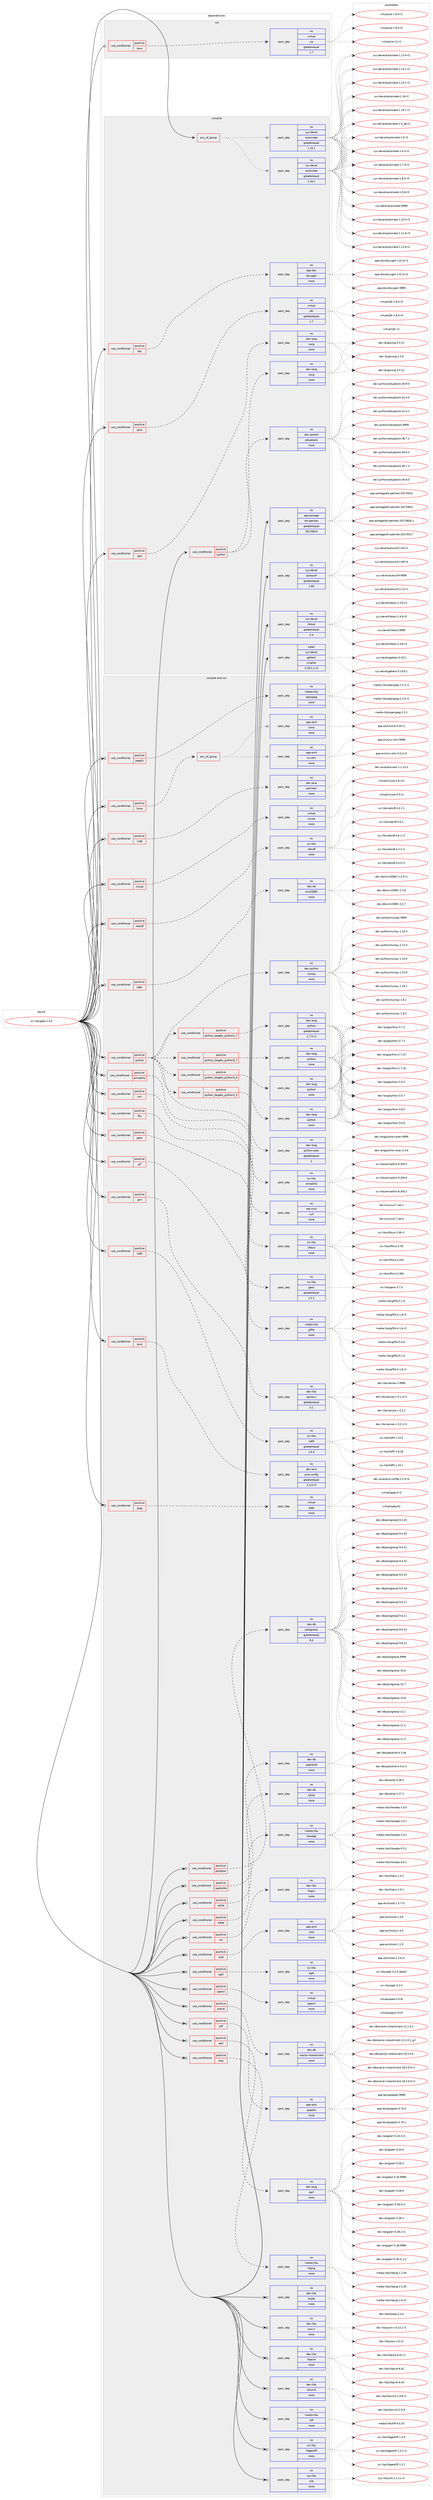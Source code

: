 digraph prolog {

# *************
# Graph options
# *************

newrank=true;
concentrate=true;
compound=true;
graph [rankdir=LR,fontname=Helvetica,fontsize=10,ranksep=1.5];#, ranksep=2.5, nodesep=0.2];
edge  [arrowhead=vee];
node  [fontname=Helvetica,fontsize=10];

# **********
# The ebuild
# **********

subgraph cluster_leftcol {
color=gray;
rank=same;
label=<<i>ebuild</i>>;
id [label="sci-libs/gdal-2.4.0", color=red, width=4, href="../sci-libs/gdal-2.4.0.svg"];
}

# ****************
# The dependencies
# ****************

subgraph cluster_midcol {
color=gray;
label=<<i>dependencies</i>>;
subgraph cluster_compile {
fillcolor="#eeeeee";
style=filled;
label=<<i>compile</i>>;
subgraph any7 {
dependency852 [label=<<TABLE BORDER="0" CELLBORDER="1" CELLSPACING="0" CELLPADDING="4"><TR><TD CELLPADDING="10">any_of_group</TD></TR></TABLE>>, shape=none, color=red];subgraph pack774 {
dependency853 [label=<<TABLE BORDER="0" CELLBORDER="1" CELLSPACING="0" CELLPADDING="4" WIDTH="220"><TR><TD ROWSPAN="6" CELLPADDING="30">pack_dep</TD></TR><TR><TD WIDTH="110">no</TD></TR><TR><TD>sys-devel</TD></TR><TR><TD>automake</TD></TR><TR><TD>greaterequal</TD></TR><TR><TD>1.16.1</TD></TR></TABLE>>, shape=none, color=blue];
}
dependency852:e -> dependency853:w [weight=20,style="dotted",arrowhead="oinv"];
subgraph pack775 {
dependency854 [label=<<TABLE BORDER="0" CELLBORDER="1" CELLSPACING="0" CELLPADDING="4" WIDTH="220"><TR><TD ROWSPAN="6" CELLPADDING="30">pack_dep</TD></TR><TR><TD WIDTH="110">no</TD></TR><TR><TD>sys-devel</TD></TR><TR><TD>automake</TD></TR><TR><TD>greaterequal</TD></TR><TR><TD>1.15.1</TD></TR></TABLE>>, shape=none, color=blue];
}
dependency852:e -> dependency854:w [weight=20,style="dotted",arrowhead="oinv"];
}
id:e -> dependency852:w [weight=20,style="solid",arrowhead="vee"];
subgraph cond72 {
dependency855 [label=<<TABLE BORDER="0" CELLBORDER="1" CELLSPACING="0" CELLPADDING="4"><TR><TD ROWSPAN="3" CELLPADDING="10">use_conditional</TD></TR><TR><TD>positive</TD></TR><TR><TD>doc</TD></TR></TABLE>>, shape=none, color=red];
subgraph pack776 {
dependency856 [label=<<TABLE BORDER="0" CELLBORDER="1" CELLSPACING="0" CELLPADDING="4" WIDTH="220"><TR><TD ROWSPAN="6" CELLPADDING="30">pack_dep</TD></TR><TR><TD WIDTH="110">no</TD></TR><TR><TD>app-doc</TD></TR><TR><TD>doxygen</TD></TR><TR><TD>none</TD></TR><TR><TD></TD></TR></TABLE>>, shape=none, color=blue];
}
dependency855:e -> dependency856:w [weight=20,style="dashed",arrowhead="vee"];
}
id:e -> dependency855:w [weight=20,style="solid",arrowhead="vee"];
subgraph cond73 {
dependency857 [label=<<TABLE BORDER="0" CELLBORDER="1" CELLSPACING="0" CELLPADDING="4"><TR><TD ROWSPAN="3" CELLPADDING="10">use_conditional</TD></TR><TR><TD>positive</TD></TR><TR><TD>java</TD></TR></TABLE>>, shape=none, color=red];
subgraph pack777 {
dependency858 [label=<<TABLE BORDER="0" CELLBORDER="1" CELLSPACING="0" CELLPADDING="4" WIDTH="220"><TR><TD ROWSPAN="6" CELLPADDING="30">pack_dep</TD></TR><TR><TD WIDTH="110">no</TD></TR><TR><TD>virtual</TD></TR><TR><TD>jdk</TD></TR><TR><TD>greaterequal</TD></TR><TR><TD>1.7</TD></TR></TABLE>>, shape=none, color=blue];
}
dependency857:e -> dependency858:w [weight=20,style="dashed",arrowhead="vee"];
}
id:e -> dependency857:w [weight=20,style="solid",arrowhead="vee"];
subgraph cond74 {
dependency859 [label=<<TABLE BORDER="0" CELLBORDER="1" CELLSPACING="0" CELLPADDING="4"><TR><TD ROWSPAN="3" CELLPADDING="10">use_conditional</TD></TR><TR><TD>positive</TD></TR><TR><TD>perl</TD></TR></TABLE>>, shape=none, color=red];
subgraph pack778 {
dependency860 [label=<<TABLE BORDER="0" CELLBORDER="1" CELLSPACING="0" CELLPADDING="4" WIDTH="220"><TR><TD ROWSPAN="6" CELLPADDING="30">pack_dep</TD></TR><TR><TD WIDTH="110">no</TD></TR><TR><TD>dev-lang</TD></TR><TR><TD>swig</TD></TR><TR><TD>none</TD></TR><TR><TD></TD></TR></TABLE>>, shape=none, color=blue];
}
dependency859:e -> dependency860:w [weight=20,style="dashed",arrowhead="vee"];
}
id:e -> dependency859:w [weight=20,style="solid",arrowhead="vee"];
subgraph cond75 {
dependency861 [label=<<TABLE BORDER="0" CELLBORDER="1" CELLSPACING="0" CELLPADDING="4"><TR><TD ROWSPAN="3" CELLPADDING="10">use_conditional</TD></TR><TR><TD>positive</TD></TR><TR><TD>python</TD></TR></TABLE>>, shape=none, color=red];
subgraph pack779 {
dependency862 [label=<<TABLE BORDER="0" CELLBORDER="1" CELLSPACING="0" CELLPADDING="4" WIDTH="220"><TR><TD ROWSPAN="6" CELLPADDING="30">pack_dep</TD></TR><TR><TD WIDTH="110">no</TD></TR><TR><TD>dev-lang</TD></TR><TR><TD>swig</TD></TR><TR><TD>none</TD></TR><TR><TD></TD></TR></TABLE>>, shape=none, color=blue];
}
dependency861:e -> dependency862:w [weight=20,style="dashed",arrowhead="vee"];
subgraph pack780 {
dependency863 [label=<<TABLE BORDER="0" CELLBORDER="1" CELLSPACING="0" CELLPADDING="4" WIDTH="220"><TR><TD ROWSPAN="6" CELLPADDING="30">pack_dep</TD></TR><TR><TD WIDTH="110">no</TD></TR><TR><TD>dev-python</TD></TR><TR><TD>setuptools</TD></TR><TR><TD>none</TD></TR><TR><TD></TD></TR></TABLE>>, shape=none, color=blue];
}
dependency861:e -> dependency863:w [weight=20,style="dashed",arrowhead="vee"];
}
id:e -> dependency861:w [weight=20,style="solid",arrowhead="vee"];
subgraph pack781 {
dependency864 [label=<<TABLE BORDER="0" CELLBORDER="1" CELLSPACING="0" CELLPADDING="4" WIDTH="220"><TR><TD ROWSPAN="6" CELLPADDING="30">pack_dep</TD></TR><TR><TD WIDTH="110">no</TD></TR><TR><TD>app-portage</TD></TR><TR><TD>elt-patches</TD></TR><TR><TD>greaterequal</TD></TR><TR><TD>20170815</TD></TR></TABLE>>, shape=none, color=blue];
}
id:e -> dependency864:w [weight=20,style="solid",arrowhead="vee"];
subgraph pack782 {
dependency865 [label=<<TABLE BORDER="0" CELLBORDER="1" CELLSPACING="0" CELLPADDING="4" WIDTH="220"><TR><TD ROWSPAN="6" CELLPADDING="30">pack_dep</TD></TR><TR><TD WIDTH="110">no</TD></TR><TR><TD>sys-devel</TD></TR><TR><TD>autoconf</TD></TR><TR><TD>greaterequal</TD></TR><TR><TD>2.69</TD></TR></TABLE>>, shape=none, color=blue];
}
id:e -> dependency865:w [weight=20,style="solid",arrowhead="vee"];
subgraph pack783 {
dependency866 [label=<<TABLE BORDER="0" CELLBORDER="1" CELLSPACING="0" CELLPADDING="4" WIDTH="220"><TR><TD ROWSPAN="6" CELLPADDING="30">pack_dep</TD></TR><TR><TD WIDTH="110">no</TD></TR><TR><TD>sys-devel</TD></TR><TR><TD>libtool</TD></TR><TR><TD>greaterequal</TD></TR><TR><TD>2.4</TD></TR></TABLE>>, shape=none, color=blue];
}
id:e -> dependency866:w [weight=20,style="solid",arrowhead="vee"];
subgraph pack784 {
dependency867 [label=<<TABLE BORDER="0" CELLBORDER="1" CELLSPACING="0" CELLPADDING="4" WIDTH="220"><TR><TD ROWSPAN="6" CELLPADDING="30">pack_dep</TD></TR><TR><TD WIDTH="110">weak</TD></TR><TR><TD>sys-devel</TD></TR><TR><TD>gettext</TD></TR><TR><TD>smaller</TD></TR><TR><TD>0.18.1.1-r3</TD></TR></TABLE>>, shape=none, color=blue];
}
id:e -> dependency867:w [weight=20,style="solid",arrowhead="vee"];
}
subgraph cluster_compileandrun {
fillcolor="#eeeeee";
style=filled;
label=<<i>compile and run</i>>;
subgraph cond76 {
dependency868 [label=<<TABLE BORDER="0" CELLBORDER="1" CELLSPACING="0" CELLPADDING="4"><TR><TD ROWSPAN="3" CELLPADDING="10">use_conditional</TD></TR><TR><TD>positive</TD></TR><TR><TD>armadillo</TD></TR></TABLE>>, shape=none, color=red];
subgraph pack785 {
dependency869 [label=<<TABLE BORDER="0" CELLBORDER="1" CELLSPACING="0" CELLPADDING="4" WIDTH="220"><TR><TD ROWSPAN="6" CELLPADDING="30">pack_dep</TD></TR><TR><TD WIDTH="110">no</TD></TR><TR><TD>sci-libs</TD></TR><TR><TD>armadillo</TD></TR><TR><TD>none</TD></TR><TR><TD></TD></TR></TABLE>>, shape=none, color=blue];
}
dependency868:e -> dependency869:w [weight=20,style="dashed",arrowhead="vee"];
}
id:e -> dependency868:w [weight=20,style="solid",arrowhead="odotvee"];
subgraph cond77 {
dependency870 [label=<<TABLE BORDER="0" CELLBORDER="1" CELLSPACING="0" CELLPADDING="4"><TR><TD ROWSPAN="3" CELLPADDING="10">use_conditional</TD></TR><TR><TD>positive</TD></TR><TR><TD>curl</TD></TR></TABLE>>, shape=none, color=red];
subgraph pack786 {
dependency871 [label=<<TABLE BORDER="0" CELLBORDER="1" CELLSPACING="0" CELLPADDING="4" WIDTH="220"><TR><TD ROWSPAN="6" CELLPADDING="30">pack_dep</TD></TR><TR><TD WIDTH="110">no</TD></TR><TR><TD>net-misc</TD></TR><TR><TD>curl</TD></TR><TR><TD>none</TD></TR><TR><TD></TD></TR></TABLE>>, shape=none, color=blue];
}
dependency870:e -> dependency871:w [weight=20,style="dashed",arrowhead="vee"];
}
id:e -> dependency870:w [weight=20,style="solid",arrowhead="odotvee"];
subgraph cond78 {
dependency872 [label=<<TABLE BORDER="0" CELLBORDER="1" CELLSPACING="0" CELLPADDING="4"><TR><TD ROWSPAN="3" CELLPADDING="10">use_conditional</TD></TR><TR><TD>positive</TD></TR><TR><TD>fits</TD></TR></TABLE>>, shape=none, color=red];
subgraph pack787 {
dependency873 [label=<<TABLE BORDER="0" CELLBORDER="1" CELLSPACING="0" CELLPADDING="4" WIDTH="220"><TR><TD ROWSPAN="6" CELLPADDING="30">pack_dep</TD></TR><TR><TD WIDTH="110">no</TD></TR><TR><TD>sci-libs</TD></TR><TR><TD>cfitsio</TD></TR><TR><TD>none</TD></TR><TR><TD></TD></TR></TABLE>>, shape=none, color=blue];
}
dependency872:e -> dependency873:w [weight=20,style="dashed",arrowhead="vee"];
}
id:e -> dependency872:w [weight=20,style="solid",arrowhead="odotvee"];
subgraph cond79 {
dependency874 [label=<<TABLE BORDER="0" CELLBORDER="1" CELLSPACING="0" CELLPADDING="4"><TR><TD ROWSPAN="3" CELLPADDING="10">use_conditional</TD></TR><TR><TD>positive</TD></TR><TR><TD>geos</TD></TR></TABLE>>, shape=none, color=red];
subgraph pack788 {
dependency875 [label=<<TABLE BORDER="0" CELLBORDER="1" CELLSPACING="0" CELLPADDING="4" WIDTH="220"><TR><TD ROWSPAN="6" CELLPADDING="30">pack_dep</TD></TR><TR><TD WIDTH="110">no</TD></TR><TR><TD>sci-libs</TD></TR><TR><TD>geos</TD></TR><TR><TD>greaterequal</TD></TR><TR><TD>2.2.1</TD></TR></TABLE>>, shape=none, color=blue];
}
dependency874:e -> dependency875:w [weight=20,style="dashed",arrowhead="vee"];
}
id:e -> dependency874:w [weight=20,style="solid",arrowhead="odotvee"];
subgraph cond80 {
dependency876 [label=<<TABLE BORDER="0" CELLBORDER="1" CELLSPACING="0" CELLPADDING="4"><TR><TD ROWSPAN="3" CELLPADDING="10">use_conditional</TD></TR><TR><TD>positive</TD></TR><TR><TD>gif</TD></TR></TABLE>>, shape=none, color=red];
subgraph pack789 {
dependency877 [label=<<TABLE BORDER="0" CELLBORDER="1" CELLSPACING="0" CELLPADDING="4" WIDTH="220"><TR><TD ROWSPAN="6" CELLPADDING="30">pack_dep</TD></TR><TR><TD WIDTH="110">no</TD></TR><TR><TD>media-libs</TD></TR><TR><TD>giflib</TD></TR><TR><TD>none</TD></TR><TR><TD></TD></TR></TABLE>>, shape=none, color=blue];
}
dependency876:e -> dependency877:w [weight=20,style="dashed",arrowhead="vee"];
}
id:e -> dependency876:w [weight=20,style="solid",arrowhead="odotvee"];
subgraph cond81 {
dependency878 [label=<<TABLE BORDER="0" CELLBORDER="1" CELLSPACING="0" CELLPADDING="4"><TR><TD ROWSPAN="3" CELLPADDING="10">use_conditional</TD></TR><TR><TD>positive</TD></TR><TR><TD>gml</TD></TR></TABLE>>, shape=none, color=red];
subgraph pack790 {
dependency879 [label=<<TABLE BORDER="0" CELLBORDER="1" CELLSPACING="0" CELLPADDING="4" WIDTH="220"><TR><TD ROWSPAN="6" CELLPADDING="30">pack_dep</TD></TR><TR><TD WIDTH="110">no</TD></TR><TR><TD>dev-libs</TD></TR><TR><TD>xerces-c</TD></TR><TR><TD>greaterequal</TD></TR><TR><TD>3.1</TD></TR></TABLE>>, shape=none, color=blue];
}
dependency878:e -> dependency879:w [weight=20,style="dashed",arrowhead="vee"];
}
id:e -> dependency878:w [weight=20,style="solid",arrowhead="odotvee"];
subgraph cond82 {
dependency880 [label=<<TABLE BORDER="0" CELLBORDER="1" CELLSPACING="0" CELLPADDING="4"><TR><TD ROWSPAN="3" CELLPADDING="10">use_conditional</TD></TR><TR><TD>positive</TD></TR><TR><TD>hdf5</TD></TR></TABLE>>, shape=none, color=red];
subgraph pack791 {
dependency881 [label=<<TABLE BORDER="0" CELLBORDER="1" CELLSPACING="0" CELLPADDING="4" WIDTH="220"><TR><TD ROWSPAN="6" CELLPADDING="30">pack_dep</TD></TR><TR><TD WIDTH="110">no</TD></TR><TR><TD>sci-libs</TD></TR><TR><TD>hdf5</TD></TR><TR><TD>greaterequal</TD></TR><TR><TD>1.6.4</TD></TR></TABLE>>, shape=none, color=blue];
}
dependency880:e -> dependency881:w [weight=20,style="dashed",arrowhead="vee"];
}
id:e -> dependency880:w [weight=20,style="solid",arrowhead="odotvee"];
subgraph cond83 {
dependency882 [label=<<TABLE BORDER="0" CELLBORDER="1" CELLSPACING="0" CELLPADDING="4"><TR><TD ROWSPAN="3" CELLPADDING="10">use_conditional</TD></TR><TR><TD>positive</TD></TR><TR><TD>java</TD></TR></TABLE>>, shape=none, color=red];
subgraph pack792 {
dependency883 [label=<<TABLE BORDER="0" CELLBORDER="1" CELLSPACING="0" CELLPADDING="4" WIDTH="220"><TR><TD ROWSPAN="6" CELLPADDING="30">pack_dep</TD></TR><TR><TD WIDTH="110">no</TD></TR><TR><TD>dev-java</TD></TR><TR><TD>java-config</TD></TR><TR><TD>greaterequal</TD></TR><TR><TD>2.2.0-r3</TD></TR></TABLE>>, shape=none, color=blue];
}
dependency882:e -> dependency883:w [weight=20,style="dashed",arrowhead="vee"];
}
id:e -> dependency882:w [weight=20,style="solid",arrowhead="odotvee"];
subgraph cond84 {
dependency884 [label=<<TABLE BORDER="0" CELLBORDER="1" CELLSPACING="0" CELLPADDING="4"><TR><TD ROWSPAN="3" CELLPADDING="10">use_conditional</TD></TR><TR><TD>positive</TD></TR><TR><TD>jpeg</TD></TR></TABLE>>, shape=none, color=red];
subgraph pack793 {
dependency885 [label=<<TABLE BORDER="0" CELLBORDER="1" CELLSPACING="0" CELLPADDING="4" WIDTH="220"><TR><TD ROWSPAN="6" CELLPADDING="30">pack_dep</TD></TR><TR><TD WIDTH="110">no</TD></TR><TR><TD>virtual</TD></TR><TR><TD>jpeg</TD></TR><TR><TD>none</TD></TR><TR><TD></TD></TR></TABLE>>, shape=none, color=blue];
}
dependency884:e -> dependency885:w [weight=20,style="dashed",arrowhead="vee"];
}
id:e -> dependency884:w [weight=20,style="solid",arrowhead="odotvee"];
subgraph cond85 {
dependency886 [label=<<TABLE BORDER="0" CELLBORDER="1" CELLSPACING="0" CELLPADDING="4"><TR><TD ROWSPAN="3" CELLPADDING="10">use_conditional</TD></TR><TR><TD>positive</TD></TR><TR><TD>jpeg2k</TD></TR></TABLE>>, shape=none, color=red];
subgraph pack794 {
dependency887 [label=<<TABLE BORDER="0" CELLBORDER="1" CELLSPACING="0" CELLPADDING="4" WIDTH="220"><TR><TD ROWSPAN="6" CELLPADDING="30">pack_dep</TD></TR><TR><TD WIDTH="110">no</TD></TR><TR><TD>media-libs</TD></TR><TR><TD>openjpeg</TD></TR><TR><TD>none</TD></TR><TR><TD></TD></TR></TABLE>>, shape=none, color=blue];
}
dependency886:e -> dependency887:w [weight=20,style="dashed",arrowhead="vee"];
}
id:e -> dependency886:w [weight=20,style="solid",arrowhead="odotvee"];
subgraph cond86 {
dependency888 [label=<<TABLE BORDER="0" CELLBORDER="1" CELLSPACING="0" CELLPADDING="4"><TR><TD ROWSPAN="3" CELLPADDING="10">use_conditional</TD></TR><TR><TD>positive</TD></TR><TR><TD>lzma</TD></TR></TABLE>>, shape=none, color=red];
subgraph any8 {
dependency889 [label=<<TABLE BORDER="0" CELLBORDER="1" CELLSPACING="0" CELLPADDING="4"><TR><TD CELLPADDING="10">any_of_group</TD></TR></TABLE>>, shape=none, color=red];subgraph pack795 {
dependency890 [label=<<TABLE BORDER="0" CELLBORDER="1" CELLSPACING="0" CELLPADDING="4" WIDTH="220"><TR><TD ROWSPAN="6" CELLPADDING="30">pack_dep</TD></TR><TR><TD WIDTH="110">no</TD></TR><TR><TD>app-arch</TD></TR><TR><TD>xz-utils</TD></TR><TR><TD>none</TD></TR><TR><TD></TD></TR></TABLE>>, shape=none, color=blue];
}
dependency889:e -> dependency890:w [weight=20,style="dotted",arrowhead="oinv"];
subgraph pack796 {
dependency891 [label=<<TABLE BORDER="0" CELLBORDER="1" CELLSPACING="0" CELLPADDING="4" WIDTH="220"><TR><TD ROWSPAN="6" CELLPADDING="30">pack_dep</TD></TR><TR><TD WIDTH="110">no</TD></TR><TR><TD>app-arch</TD></TR><TR><TD>lzma</TD></TR><TR><TD>none</TD></TR><TR><TD></TD></TR></TABLE>>, shape=none, color=blue];
}
dependency889:e -> dependency891:w [weight=20,style="dotted",arrowhead="oinv"];
}
dependency888:e -> dependency889:w [weight=20,style="dashed",arrowhead="vee"];
}
id:e -> dependency888:w [weight=20,style="solid",arrowhead="odotvee"];
subgraph cond87 {
dependency892 [label=<<TABLE BORDER="0" CELLBORDER="1" CELLSPACING="0" CELLPADDING="4"><TR><TD ROWSPAN="3" CELLPADDING="10">use_conditional</TD></TR><TR><TD>positive</TD></TR><TR><TD>mdb</TD></TR></TABLE>>, shape=none, color=red];
subgraph pack797 {
dependency893 [label=<<TABLE BORDER="0" CELLBORDER="1" CELLSPACING="0" CELLPADDING="4" WIDTH="220"><TR><TD ROWSPAN="6" CELLPADDING="30">pack_dep</TD></TR><TR><TD WIDTH="110">no</TD></TR><TR><TD>dev-java</TD></TR><TR><TD>jackcess</TD></TR><TR><TD>none</TD></TR><TR><TD></TD></TR></TABLE>>, shape=none, color=blue];
}
dependency892:e -> dependency893:w [weight=20,style="dashed",arrowhead="vee"];
}
id:e -> dependency892:w [weight=20,style="solid",arrowhead="odotvee"];
subgraph cond88 {
dependency894 [label=<<TABLE BORDER="0" CELLBORDER="1" CELLSPACING="0" CELLPADDING="4"><TR><TD ROWSPAN="3" CELLPADDING="10">use_conditional</TD></TR><TR><TD>positive</TD></TR><TR><TD>mysql</TD></TR></TABLE>>, shape=none, color=red];
subgraph pack798 {
dependency895 [label=<<TABLE BORDER="0" CELLBORDER="1" CELLSPACING="0" CELLPADDING="4" WIDTH="220"><TR><TD ROWSPAN="6" CELLPADDING="30">pack_dep</TD></TR><TR><TD WIDTH="110">no</TD></TR><TR><TD>virtual</TD></TR><TR><TD>mysql</TD></TR><TR><TD>none</TD></TR><TR><TD></TD></TR></TABLE>>, shape=none, color=blue];
}
dependency894:e -> dependency895:w [weight=20,style="dashed",arrowhead="vee"];
}
id:e -> dependency894:w [weight=20,style="solid",arrowhead="odotvee"];
subgraph cond89 {
dependency896 [label=<<TABLE BORDER="0" CELLBORDER="1" CELLSPACING="0" CELLPADDING="4"><TR><TD ROWSPAN="3" CELLPADDING="10">use_conditional</TD></TR><TR><TD>positive</TD></TR><TR><TD>netcdf</TD></TR></TABLE>>, shape=none, color=red];
subgraph pack799 {
dependency897 [label=<<TABLE BORDER="0" CELLBORDER="1" CELLSPACING="0" CELLPADDING="4" WIDTH="220"><TR><TD ROWSPAN="6" CELLPADDING="30">pack_dep</TD></TR><TR><TD WIDTH="110">no</TD></TR><TR><TD>sci-libs</TD></TR><TR><TD>netcdf</TD></TR><TR><TD>none</TD></TR><TR><TD></TD></TR></TABLE>>, shape=none, color=blue];
}
dependency896:e -> dependency897:w [weight=20,style="dashed",arrowhead="vee"];
}
id:e -> dependency896:w [weight=20,style="solid",arrowhead="odotvee"];
subgraph cond90 {
dependency898 [label=<<TABLE BORDER="0" CELLBORDER="1" CELLSPACING="0" CELLPADDING="4"><TR><TD ROWSPAN="3" CELLPADDING="10">use_conditional</TD></TR><TR><TD>positive</TD></TR><TR><TD>odbc</TD></TR></TABLE>>, shape=none, color=red];
subgraph pack800 {
dependency899 [label=<<TABLE BORDER="0" CELLBORDER="1" CELLSPACING="0" CELLPADDING="4" WIDTH="220"><TR><TD ROWSPAN="6" CELLPADDING="30">pack_dep</TD></TR><TR><TD WIDTH="110">no</TD></TR><TR><TD>dev-db</TD></TR><TR><TD>unixODBC</TD></TR><TR><TD>none</TD></TR><TR><TD></TD></TR></TABLE>>, shape=none, color=blue];
}
dependency898:e -> dependency899:w [weight=20,style="dashed",arrowhead="vee"];
}
id:e -> dependency898:w [weight=20,style="solid",arrowhead="odotvee"];
subgraph cond91 {
dependency900 [label=<<TABLE BORDER="0" CELLBORDER="1" CELLSPACING="0" CELLPADDING="4"><TR><TD ROWSPAN="3" CELLPADDING="10">use_conditional</TD></TR><TR><TD>positive</TD></TR><TR><TD>ogdi</TD></TR></TABLE>>, shape=none, color=red];
subgraph pack801 {
dependency901 [label=<<TABLE BORDER="0" CELLBORDER="1" CELLSPACING="0" CELLPADDING="4" WIDTH="220"><TR><TD ROWSPAN="6" CELLPADDING="30">pack_dep</TD></TR><TR><TD WIDTH="110">no</TD></TR><TR><TD>sci-libs</TD></TR><TR><TD>ogdi</TD></TR><TR><TD>none</TD></TR><TR><TD></TD></TR></TABLE>>, shape=none, color=blue];
}
dependency900:e -> dependency901:w [weight=20,style="dashed",arrowhead="vee"];
}
id:e -> dependency900:w [weight=20,style="solid",arrowhead="odotvee"];
subgraph cond92 {
dependency902 [label=<<TABLE BORDER="0" CELLBORDER="1" CELLSPACING="0" CELLPADDING="4"><TR><TD ROWSPAN="3" CELLPADDING="10">use_conditional</TD></TR><TR><TD>positive</TD></TR><TR><TD>opencl</TD></TR></TABLE>>, shape=none, color=red];
subgraph pack802 {
dependency903 [label=<<TABLE BORDER="0" CELLBORDER="1" CELLSPACING="0" CELLPADDING="4" WIDTH="220"><TR><TD ROWSPAN="6" CELLPADDING="30">pack_dep</TD></TR><TR><TD WIDTH="110">no</TD></TR><TR><TD>virtual</TD></TR><TR><TD>opencl</TD></TR><TR><TD>none</TD></TR><TR><TD></TD></TR></TABLE>>, shape=none, color=blue];
}
dependency902:e -> dependency903:w [weight=20,style="dashed",arrowhead="vee"];
}
id:e -> dependency902:w [weight=20,style="solid",arrowhead="odotvee"];
subgraph cond93 {
dependency904 [label=<<TABLE BORDER="0" CELLBORDER="1" CELLSPACING="0" CELLPADDING="4"><TR><TD ROWSPAN="3" CELLPADDING="10">use_conditional</TD></TR><TR><TD>positive</TD></TR><TR><TD>oracle</TD></TR></TABLE>>, shape=none, color=red];
subgraph pack803 {
dependency905 [label=<<TABLE BORDER="0" CELLBORDER="1" CELLSPACING="0" CELLPADDING="4" WIDTH="220"><TR><TD ROWSPAN="6" CELLPADDING="30">pack_dep</TD></TR><TR><TD WIDTH="110">no</TD></TR><TR><TD>dev-db</TD></TR><TR><TD>oracle-instantclient</TD></TR><TR><TD>none</TD></TR><TR><TD></TD></TR></TABLE>>, shape=none, color=blue];
}
dependency904:e -> dependency905:w [weight=20,style="dashed",arrowhead="vee"];
}
id:e -> dependency904:w [weight=20,style="solid",arrowhead="odotvee"];
subgraph cond94 {
dependency906 [label=<<TABLE BORDER="0" CELLBORDER="1" CELLSPACING="0" CELLPADDING="4"><TR><TD ROWSPAN="3" CELLPADDING="10">use_conditional</TD></TR><TR><TD>positive</TD></TR><TR><TD>pdf</TD></TR></TABLE>>, shape=none, color=red];
subgraph pack804 {
dependency907 [label=<<TABLE BORDER="0" CELLBORDER="1" CELLSPACING="0" CELLPADDING="4" WIDTH="220"><TR><TD ROWSPAN="6" CELLPADDING="30">pack_dep</TD></TR><TR><TD WIDTH="110">no</TD></TR><TR><TD>app-text</TD></TR><TR><TD>poppler</TD></TR><TR><TD>none</TD></TR><TR><TD></TD></TR></TABLE>>, shape=none, color=blue];
}
dependency906:e -> dependency907:w [weight=20,style="dashed",arrowhead="vee"];
}
id:e -> dependency906:w [weight=20,style="solid",arrowhead="odotvee"];
subgraph cond95 {
dependency908 [label=<<TABLE BORDER="0" CELLBORDER="1" CELLSPACING="0" CELLPADDING="4"><TR><TD ROWSPAN="3" CELLPADDING="10">use_conditional</TD></TR><TR><TD>positive</TD></TR><TR><TD>perl</TD></TR></TABLE>>, shape=none, color=red];
subgraph pack805 {
dependency909 [label=<<TABLE BORDER="0" CELLBORDER="1" CELLSPACING="0" CELLPADDING="4" WIDTH="220"><TR><TD ROWSPAN="6" CELLPADDING="30">pack_dep</TD></TR><TR><TD WIDTH="110">no</TD></TR><TR><TD>dev-lang</TD></TR><TR><TD>perl</TD></TR><TR><TD>none</TD></TR><TR><TD></TD></TR></TABLE>>, shape=none, color=blue];
}
dependency908:e -> dependency909:w [weight=20,style="dashed",arrowhead="vee"];
}
id:e -> dependency908:w [weight=20,style="solid",arrowhead="odotvee"];
subgraph cond96 {
dependency910 [label=<<TABLE BORDER="0" CELLBORDER="1" CELLSPACING="0" CELLPADDING="4"><TR><TD ROWSPAN="3" CELLPADDING="10">use_conditional</TD></TR><TR><TD>positive</TD></TR><TR><TD>png</TD></TR></TABLE>>, shape=none, color=red];
subgraph pack806 {
dependency911 [label=<<TABLE BORDER="0" CELLBORDER="1" CELLSPACING="0" CELLPADDING="4" WIDTH="220"><TR><TD ROWSPAN="6" CELLPADDING="30">pack_dep</TD></TR><TR><TD WIDTH="110">no</TD></TR><TR><TD>media-libs</TD></TR><TR><TD>libpng</TD></TR><TR><TD>none</TD></TR><TR><TD></TD></TR></TABLE>>, shape=none, color=blue];
}
dependency910:e -> dependency911:w [weight=20,style="dashed",arrowhead="vee"];
}
id:e -> dependency910:w [weight=20,style="solid",arrowhead="odotvee"];
subgraph cond97 {
dependency912 [label=<<TABLE BORDER="0" CELLBORDER="1" CELLSPACING="0" CELLPADDING="4"><TR><TD ROWSPAN="3" CELLPADDING="10">use_conditional</TD></TR><TR><TD>positive</TD></TR><TR><TD>postgres</TD></TR></TABLE>>, shape=none, color=red];
subgraph pack807 {
dependency913 [label=<<TABLE BORDER="0" CELLBORDER="1" CELLSPACING="0" CELLPADDING="4" WIDTH="220"><TR><TD ROWSPAN="6" CELLPADDING="30">pack_dep</TD></TR><TR><TD WIDTH="110">no</TD></TR><TR><TD>dev-db</TD></TR><TR><TD>postgresql</TD></TR><TR><TD>greaterequal</TD></TR><TR><TD>8.4</TD></TR></TABLE>>, shape=none, color=blue];
}
dependency912:e -> dependency913:w [weight=20,style="dashed",arrowhead="vee"];
}
id:e -> dependency912:w [weight=20,style="solid",arrowhead="odotvee"];
subgraph cond98 {
dependency914 [label=<<TABLE BORDER="0" CELLBORDER="1" CELLSPACING="0" CELLPADDING="4"><TR><TD ROWSPAN="3" CELLPADDING="10">use_conditional</TD></TR><TR><TD>positive</TD></TR><TR><TD>python</TD></TR></TABLE>>, shape=none, color=red];
subgraph cond99 {
dependency915 [label=<<TABLE BORDER="0" CELLBORDER="1" CELLSPACING="0" CELLPADDING="4"><TR><TD ROWSPAN="3" CELLPADDING="10">use_conditional</TD></TR><TR><TD>positive</TD></TR><TR><TD>python_targets_python2_7</TD></TR></TABLE>>, shape=none, color=red];
subgraph pack808 {
dependency916 [label=<<TABLE BORDER="0" CELLBORDER="1" CELLSPACING="0" CELLPADDING="4" WIDTH="220"><TR><TD ROWSPAN="6" CELLPADDING="30">pack_dep</TD></TR><TR><TD WIDTH="110">no</TD></TR><TR><TD>dev-lang</TD></TR><TR><TD>python</TD></TR><TR><TD>greaterequal</TD></TR><TR><TD>2.7.5-r2</TD></TR></TABLE>>, shape=none, color=blue];
}
dependency915:e -> dependency916:w [weight=20,style="dashed",arrowhead="vee"];
}
dependency914:e -> dependency915:w [weight=20,style="dashed",arrowhead="vee"];
subgraph cond100 {
dependency917 [label=<<TABLE BORDER="0" CELLBORDER="1" CELLSPACING="0" CELLPADDING="4"><TR><TD ROWSPAN="3" CELLPADDING="10">use_conditional</TD></TR><TR><TD>positive</TD></TR><TR><TD>python_targets_python3_5</TD></TR></TABLE>>, shape=none, color=red];
subgraph pack809 {
dependency918 [label=<<TABLE BORDER="0" CELLBORDER="1" CELLSPACING="0" CELLPADDING="4" WIDTH="220"><TR><TD ROWSPAN="6" CELLPADDING="30">pack_dep</TD></TR><TR><TD WIDTH="110">no</TD></TR><TR><TD>dev-lang</TD></TR><TR><TD>python</TD></TR><TR><TD>none</TD></TR><TR><TD></TD></TR></TABLE>>, shape=none, color=blue];
}
dependency917:e -> dependency918:w [weight=20,style="dashed",arrowhead="vee"];
}
dependency914:e -> dependency917:w [weight=20,style="dashed",arrowhead="vee"];
subgraph cond101 {
dependency919 [label=<<TABLE BORDER="0" CELLBORDER="1" CELLSPACING="0" CELLPADDING="4"><TR><TD ROWSPAN="3" CELLPADDING="10">use_conditional</TD></TR><TR><TD>positive</TD></TR><TR><TD>python_targets_python3_6</TD></TR></TABLE>>, shape=none, color=red];
subgraph pack810 {
dependency920 [label=<<TABLE BORDER="0" CELLBORDER="1" CELLSPACING="0" CELLPADDING="4" WIDTH="220"><TR><TD ROWSPAN="6" CELLPADDING="30">pack_dep</TD></TR><TR><TD WIDTH="110">no</TD></TR><TR><TD>dev-lang</TD></TR><TR><TD>python</TD></TR><TR><TD>none</TD></TR><TR><TD></TD></TR></TABLE>>, shape=none, color=blue];
}
dependency919:e -> dependency920:w [weight=20,style="dashed",arrowhead="vee"];
}
dependency914:e -> dependency919:w [weight=20,style="dashed",arrowhead="vee"];
subgraph cond102 {
dependency921 [label=<<TABLE BORDER="0" CELLBORDER="1" CELLSPACING="0" CELLPADDING="4"><TR><TD ROWSPAN="3" CELLPADDING="10">use_conditional</TD></TR><TR><TD>positive</TD></TR><TR><TD>python_targets_python3_7</TD></TR></TABLE>>, shape=none, color=red];
subgraph pack811 {
dependency922 [label=<<TABLE BORDER="0" CELLBORDER="1" CELLSPACING="0" CELLPADDING="4" WIDTH="220"><TR><TD ROWSPAN="6" CELLPADDING="30">pack_dep</TD></TR><TR><TD WIDTH="110">no</TD></TR><TR><TD>dev-lang</TD></TR><TR><TD>python</TD></TR><TR><TD>none</TD></TR><TR><TD></TD></TR></TABLE>>, shape=none, color=blue];
}
dependency921:e -> dependency922:w [weight=20,style="dashed",arrowhead="vee"];
}
dependency914:e -> dependency921:w [weight=20,style="dashed",arrowhead="vee"];
subgraph pack812 {
dependency923 [label=<<TABLE BORDER="0" CELLBORDER="1" CELLSPACING="0" CELLPADDING="4" WIDTH="220"><TR><TD ROWSPAN="6" CELLPADDING="30">pack_dep</TD></TR><TR><TD WIDTH="110">no</TD></TR><TR><TD>dev-lang</TD></TR><TR><TD>python-exec</TD></TR><TR><TD>greaterequal</TD></TR><TR><TD>2</TD></TR></TABLE>>, shape=none, color=blue];
}
dependency914:e -> dependency923:w [weight=20,style="dashed",arrowhead="vee"];
subgraph pack813 {
dependency924 [label=<<TABLE BORDER="0" CELLBORDER="1" CELLSPACING="0" CELLPADDING="4" WIDTH="220"><TR><TD ROWSPAN="6" CELLPADDING="30">pack_dep</TD></TR><TR><TD WIDTH="110">no</TD></TR><TR><TD>dev-python</TD></TR><TR><TD>numpy</TD></TR><TR><TD>none</TD></TR><TR><TD></TD></TR></TABLE>>, shape=none, color=blue];
}
dependency914:e -> dependency924:w [weight=20,style="dashed",arrowhead="vee"];
}
id:e -> dependency914:w [weight=20,style="solid",arrowhead="odotvee"];
subgraph cond103 {
dependency925 [label=<<TABLE BORDER="0" CELLBORDER="1" CELLSPACING="0" CELLPADDING="4"><TR><TD ROWSPAN="3" CELLPADDING="10">use_conditional</TD></TR><TR><TD>positive</TD></TR><TR><TD>spatialite</TD></TR></TABLE>>, shape=none, color=red];
subgraph pack814 {
dependency926 [label=<<TABLE BORDER="0" CELLBORDER="1" CELLSPACING="0" CELLPADDING="4" WIDTH="220"><TR><TD ROWSPAN="6" CELLPADDING="30">pack_dep</TD></TR><TR><TD WIDTH="110">no</TD></TR><TR><TD>dev-db</TD></TR><TR><TD>spatialite</TD></TR><TR><TD>none</TD></TR><TR><TD></TD></TR></TABLE>>, shape=none, color=blue];
}
dependency925:e -> dependency926:w [weight=20,style="dashed",arrowhead="vee"];
}
id:e -> dependency925:w [weight=20,style="solid",arrowhead="odotvee"];
subgraph cond104 {
dependency927 [label=<<TABLE BORDER="0" CELLBORDER="1" CELLSPACING="0" CELLPADDING="4"><TR><TD ROWSPAN="3" CELLPADDING="10">use_conditional</TD></TR><TR><TD>positive</TD></TR><TR><TD>sqlite</TD></TR></TABLE>>, shape=none, color=red];
subgraph pack815 {
dependency928 [label=<<TABLE BORDER="0" CELLBORDER="1" CELLSPACING="0" CELLPADDING="4" WIDTH="220"><TR><TD ROWSPAN="6" CELLPADDING="30">pack_dep</TD></TR><TR><TD WIDTH="110">no</TD></TR><TR><TD>dev-db</TD></TR><TR><TD>sqlite</TD></TR><TR><TD>none</TD></TR><TR><TD></TD></TR></TABLE>>, shape=none, color=blue];
}
dependency927:e -> dependency928:w [weight=20,style="dashed",arrowhead="vee"];
}
id:e -> dependency927:w [weight=20,style="solid",arrowhead="odotvee"];
subgraph cond105 {
dependency929 [label=<<TABLE BORDER="0" CELLBORDER="1" CELLSPACING="0" CELLPADDING="4"><TR><TD ROWSPAN="3" CELLPADDING="10">use_conditional</TD></TR><TR><TD>positive</TD></TR><TR><TD>webp</TD></TR></TABLE>>, shape=none, color=red];
subgraph pack816 {
dependency930 [label=<<TABLE BORDER="0" CELLBORDER="1" CELLSPACING="0" CELLPADDING="4" WIDTH="220"><TR><TD ROWSPAN="6" CELLPADDING="30">pack_dep</TD></TR><TR><TD WIDTH="110">no</TD></TR><TR><TD>media-libs</TD></TR><TR><TD>libwebp</TD></TR><TR><TD>none</TD></TR><TR><TD></TD></TR></TABLE>>, shape=none, color=blue];
}
dependency929:e -> dependency930:w [weight=20,style="dashed",arrowhead="vee"];
}
id:e -> dependency929:w [weight=20,style="solid",arrowhead="odotvee"];
subgraph cond106 {
dependency931 [label=<<TABLE BORDER="0" CELLBORDER="1" CELLSPACING="0" CELLPADDING="4"><TR><TD ROWSPAN="3" CELLPADDING="10">use_conditional</TD></TR><TR><TD>positive</TD></TR><TR><TD>xls</TD></TR></TABLE>>, shape=none, color=red];
subgraph pack817 {
dependency932 [label=<<TABLE BORDER="0" CELLBORDER="1" CELLSPACING="0" CELLPADDING="4" WIDTH="220"><TR><TD ROWSPAN="6" CELLPADDING="30">pack_dep</TD></TR><TR><TD WIDTH="110">no</TD></TR><TR><TD>dev-libs</TD></TR><TR><TD>freexl</TD></TR><TR><TD>none</TD></TR><TR><TD></TD></TR></TABLE>>, shape=none, color=blue];
}
dependency931:e -> dependency932:w [weight=20,style="dashed",arrowhead="vee"];
}
id:e -> dependency931:w [weight=20,style="solid",arrowhead="odotvee"];
subgraph cond107 {
dependency933 [label=<<TABLE BORDER="0" CELLBORDER="1" CELLSPACING="0" CELLPADDING="4"><TR><TD ROWSPAN="3" CELLPADDING="10">use_conditional</TD></TR><TR><TD>positive</TD></TR><TR><TD>zstd</TD></TR></TABLE>>, shape=none, color=red];
subgraph pack818 {
dependency934 [label=<<TABLE BORDER="0" CELLBORDER="1" CELLSPACING="0" CELLPADDING="4" WIDTH="220"><TR><TD ROWSPAN="6" CELLPADDING="30">pack_dep</TD></TR><TR><TD WIDTH="110">no</TD></TR><TR><TD>app-arch</TD></TR><TR><TD>zstd</TD></TR><TR><TD>none</TD></TR><TR><TD></TD></TR></TABLE>>, shape=none, color=blue];
}
dependency933:e -> dependency934:w [weight=20,style="dashed",arrowhead="vee"];
}
id:e -> dependency933:w [weight=20,style="solid",arrowhead="odotvee"];
subgraph pack819 {
dependency935 [label=<<TABLE BORDER="0" CELLBORDER="1" CELLSPACING="0" CELLPADDING="4" WIDTH="220"><TR><TD ROWSPAN="6" CELLPADDING="30">pack_dep</TD></TR><TR><TD WIDTH="110">no</TD></TR><TR><TD>dev-libs</TD></TR><TR><TD>expat</TD></TR><TR><TD>none</TD></TR><TR><TD></TD></TR></TABLE>>, shape=none, color=blue];
}
id:e -> dependency935:w [weight=20,style="solid",arrowhead="odotvee"];
subgraph pack820 {
dependency936 [label=<<TABLE BORDER="0" CELLBORDER="1" CELLSPACING="0" CELLPADDING="4" WIDTH="220"><TR><TD ROWSPAN="6" CELLPADDING="30">pack_dep</TD></TR><TR><TD WIDTH="110">no</TD></TR><TR><TD>dev-libs</TD></TR><TR><TD>json-c</TD></TR><TR><TD>none</TD></TR><TR><TD></TD></TR></TABLE>>, shape=none, color=blue];
}
id:e -> dependency936:w [weight=20,style="solid",arrowhead="odotvee"];
subgraph pack821 {
dependency937 [label=<<TABLE BORDER="0" CELLBORDER="1" CELLSPACING="0" CELLPADDING="4" WIDTH="220"><TR><TD ROWSPAN="6" CELLPADDING="30">pack_dep</TD></TR><TR><TD WIDTH="110">no</TD></TR><TR><TD>dev-libs</TD></TR><TR><TD>libpcre</TD></TR><TR><TD>none</TD></TR><TR><TD></TD></TR></TABLE>>, shape=none, color=blue];
}
id:e -> dependency937:w [weight=20,style="solid",arrowhead="odotvee"];
subgraph pack822 {
dependency938 [label=<<TABLE BORDER="0" CELLBORDER="1" CELLSPACING="0" CELLPADDING="4" WIDTH="220"><TR><TD ROWSPAN="6" CELLPADDING="30">pack_dep</TD></TR><TR><TD WIDTH="110">no</TD></TR><TR><TD>dev-libs</TD></TR><TR><TD>libxml2</TD></TR><TR><TD>none</TD></TR><TR><TD></TD></TR></TABLE>>, shape=none, color=blue];
}
id:e -> dependency938:w [weight=20,style="solid",arrowhead="odotvee"];
subgraph pack823 {
dependency939 [label=<<TABLE BORDER="0" CELLBORDER="1" CELLSPACING="0" CELLPADDING="4" WIDTH="220"><TR><TD ROWSPAN="6" CELLPADDING="30">pack_dep</TD></TR><TR><TD WIDTH="110">no</TD></TR><TR><TD>media-libs</TD></TR><TR><TD>tiff</TD></TR><TR><TD>none</TD></TR><TR><TD></TD></TR></TABLE>>, shape=none, color=blue];
}
id:e -> dependency939:w [weight=20,style="solid",arrowhead="odotvee"];
subgraph pack824 {
dependency940 [label=<<TABLE BORDER="0" CELLBORDER="1" CELLSPACING="0" CELLPADDING="4" WIDTH="220"><TR><TD ROWSPAN="6" CELLPADDING="30">pack_dep</TD></TR><TR><TD WIDTH="110">no</TD></TR><TR><TD>sci-libs</TD></TR><TR><TD>libgeotiff</TD></TR><TR><TD>none</TD></TR><TR><TD></TD></TR></TABLE>>, shape=none, color=blue];
}
id:e -> dependency940:w [weight=20,style="solid",arrowhead="odotvee"];
subgraph pack825 {
dependency941 [label=<<TABLE BORDER="0" CELLBORDER="1" CELLSPACING="0" CELLPADDING="4" WIDTH="220"><TR><TD ROWSPAN="6" CELLPADDING="30">pack_dep</TD></TR><TR><TD WIDTH="110">no</TD></TR><TR><TD>sys-libs</TD></TR><TR><TD>zlib</TD></TR><TR><TD>none</TD></TR><TR><TD></TD></TR></TABLE>>, shape=none, color=blue];
}
id:e -> dependency941:w [weight=20,style="solid",arrowhead="odotvee"];
}
subgraph cluster_run {
fillcolor="#eeeeee";
style=filled;
label=<<i>run</i>>;
subgraph cond108 {
dependency942 [label=<<TABLE BORDER="0" CELLBORDER="1" CELLSPACING="0" CELLPADDING="4"><TR><TD ROWSPAN="3" CELLPADDING="10">use_conditional</TD></TR><TR><TD>positive</TD></TR><TR><TD>java</TD></TR></TABLE>>, shape=none, color=red];
subgraph pack826 {
dependency943 [label=<<TABLE BORDER="0" CELLBORDER="1" CELLSPACING="0" CELLPADDING="4" WIDTH="220"><TR><TD ROWSPAN="6" CELLPADDING="30">pack_dep</TD></TR><TR><TD WIDTH="110">no</TD></TR><TR><TD>virtual</TD></TR><TR><TD>jre</TD></TR><TR><TD>greaterequal</TD></TR><TR><TD>1.7</TD></TR></TABLE>>, shape=none, color=blue];
}
dependency942:e -> dependency943:w [weight=20,style="dashed",arrowhead="vee"];
}
id:e -> dependency942:w [weight=20,style="solid",arrowhead="odot"];
}
}

# **************
# The candidates
# **************

subgraph cluster_choices {
rank=same;
color=gray;
label=<<i>candidates</i>>;

subgraph choice774 {
color=black;
nodesep=1;
choice11512111545100101118101108479711711611110997107101454946494846514511451 [label="sys-devel/automake-1.10.3-r3", color=red, width=4,href="../sys-devel/automake-1.10.3-r3.svg"];
choice11512111545100101118101108479711711611110997107101454946494946544511451 [label="sys-devel/automake-1.11.6-r3", color=red, width=4,href="../sys-devel/automake-1.11.6-r3.svg"];
choice11512111545100101118101108479711711611110997107101454946495046544511450 [label="sys-devel/automake-1.12.6-r2", color=red, width=4,href="../sys-devel/automake-1.12.6-r2.svg"];
choice11512111545100101118101108479711711611110997107101454946495146524511450 [label="sys-devel/automake-1.13.4-r2", color=red, width=4,href="../sys-devel/automake-1.13.4-r2.svg"];
choice11512111545100101118101108479711711611110997107101454946495246494511450 [label="sys-devel/automake-1.14.1-r2", color=red, width=4,href="../sys-devel/automake-1.14.1-r2.svg"];
choice11512111545100101118101108479711711611110997107101454946495346494511450 [label="sys-devel/automake-1.15.1-r2", color=red, width=4,href="../sys-devel/automake-1.15.1-r2.svg"];
choice1151211154510010111810110847971171161111099710710145494649544511450 [label="sys-devel/automake-1.16-r2", color=red, width=4,href="../sys-devel/automake-1.16-r2.svg"];
choice11512111545100101118101108479711711611110997107101454946495446494511449 [label="sys-devel/automake-1.16.1-r1", color=red, width=4,href="../sys-devel/automake-1.16.1-r1.svg"];
choice115121115451001011181011084797117116111109971071014549465295112544511450 [label="sys-devel/automake-1.4_p6-r2", color=red, width=4,href="../sys-devel/automake-1.4_p6-r2.svg"];
choice11512111545100101118101108479711711611110997107101454946534511450 [label="sys-devel/automake-1.5-r2", color=red, width=4,href="../sys-devel/automake-1.5-r2.svg"];
choice115121115451001011181011084797117116111109971071014549465446514511450 [label="sys-devel/automake-1.6.3-r2", color=red, width=4,href="../sys-devel/automake-1.6.3-r2.svg"];
choice115121115451001011181011084797117116111109971071014549465546574511451 [label="sys-devel/automake-1.7.9-r3", color=red, width=4,href="../sys-devel/automake-1.7.9-r3.svg"];
choice115121115451001011181011084797117116111109971071014549465646534511453 [label="sys-devel/automake-1.8.5-r5", color=red, width=4,href="../sys-devel/automake-1.8.5-r5.svg"];
choice115121115451001011181011084797117116111109971071014549465746544511453 [label="sys-devel/automake-1.9.6-r5", color=red, width=4,href="../sys-devel/automake-1.9.6-r5.svg"];
choice115121115451001011181011084797117116111109971071014557575757 [label="sys-devel/automake-9999", color=red, width=4,href="../sys-devel/automake-9999.svg"];
dependency853:e -> choice11512111545100101118101108479711711611110997107101454946494846514511451:w [style=dotted,weight="100"];
dependency853:e -> choice11512111545100101118101108479711711611110997107101454946494946544511451:w [style=dotted,weight="100"];
dependency853:e -> choice11512111545100101118101108479711711611110997107101454946495046544511450:w [style=dotted,weight="100"];
dependency853:e -> choice11512111545100101118101108479711711611110997107101454946495146524511450:w [style=dotted,weight="100"];
dependency853:e -> choice11512111545100101118101108479711711611110997107101454946495246494511450:w [style=dotted,weight="100"];
dependency853:e -> choice11512111545100101118101108479711711611110997107101454946495346494511450:w [style=dotted,weight="100"];
dependency853:e -> choice1151211154510010111810110847971171161111099710710145494649544511450:w [style=dotted,weight="100"];
dependency853:e -> choice11512111545100101118101108479711711611110997107101454946495446494511449:w [style=dotted,weight="100"];
dependency853:e -> choice115121115451001011181011084797117116111109971071014549465295112544511450:w [style=dotted,weight="100"];
dependency853:e -> choice11512111545100101118101108479711711611110997107101454946534511450:w [style=dotted,weight="100"];
dependency853:e -> choice115121115451001011181011084797117116111109971071014549465446514511450:w [style=dotted,weight="100"];
dependency853:e -> choice115121115451001011181011084797117116111109971071014549465546574511451:w [style=dotted,weight="100"];
dependency853:e -> choice115121115451001011181011084797117116111109971071014549465646534511453:w [style=dotted,weight="100"];
dependency853:e -> choice115121115451001011181011084797117116111109971071014549465746544511453:w [style=dotted,weight="100"];
dependency853:e -> choice115121115451001011181011084797117116111109971071014557575757:w [style=dotted,weight="100"];
}
subgraph choice775 {
color=black;
nodesep=1;
choice11512111545100101118101108479711711611110997107101454946494846514511451 [label="sys-devel/automake-1.10.3-r3", color=red, width=4,href="../sys-devel/automake-1.10.3-r3.svg"];
choice11512111545100101118101108479711711611110997107101454946494946544511451 [label="sys-devel/automake-1.11.6-r3", color=red, width=4,href="../sys-devel/automake-1.11.6-r3.svg"];
choice11512111545100101118101108479711711611110997107101454946495046544511450 [label="sys-devel/automake-1.12.6-r2", color=red, width=4,href="../sys-devel/automake-1.12.6-r2.svg"];
choice11512111545100101118101108479711711611110997107101454946495146524511450 [label="sys-devel/automake-1.13.4-r2", color=red, width=4,href="../sys-devel/automake-1.13.4-r2.svg"];
choice11512111545100101118101108479711711611110997107101454946495246494511450 [label="sys-devel/automake-1.14.1-r2", color=red, width=4,href="../sys-devel/automake-1.14.1-r2.svg"];
choice11512111545100101118101108479711711611110997107101454946495346494511450 [label="sys-devel/automake-1.15.1-r2", color=red, width=4,href="../sys-devel/automake-1.15.1-r2.svg"];
choice1151211154510010111810110847971171161111099710710145494649544511450 [label="sys-devel/automake-1.16-r2", color=red, width=4,href="../sys-devel/automake-1.16-r2.svg"];
choice11512111545100101118101108479711711611110997107101454946495446494511449 [label="sys-devel/automake-1.16.1-r1", color=red, width=4,href="../sys-devel/automake-1.16.1-r1.svg"];
choice115121115451001011181011084797117116111109971071014549465295112544511450 [label="sys-devel/automake-1.4_p6-r2", color=red, width=4,href="../sys-devel/automake-1.4_p6-r2.svg"];
choice11512111545100101118101108479711711611110997107101454946534511450 [label="sys-devel/automake-1.5-r2", color=red, width=4,href="../sys-devel/automake-1.5-r2.svg"];
choice115121115451001011181011084797117116111109971071014549465446514511450 [label="sys-devel/automake-1.6.3-r2", color=red, width=4,href="../sys-devel/automake-1.6.3-r2.svg"];
choice115121115451001011181011084797117116111109971071014549465546574511451 [label="sys-devel/automake-1.7.9-r3", color=red, width=4,href="../sys-devel/automake-1.7.9-r3.svg"];
choice115121115451001011181011084797117116111109971071014549465646534511453 [label="sys-devel/automake-1.8.5-r5", color=red, width=4,href="../sys-devel/automake-1.8.5-r5.svg"];
choice115121115451001011181011084797117116111109971071014549465746544511453 [label="sys-devel/automake-1.9.6-r5", color=red, width=4,href="../sys-devel/automake-1.9.6-r5.svg"];
choice115121115451001011181011084797117116111109971071014557575757 [label="sys-devel/automake-9999", color=red, width=4,href="../sys-devel/automake-9999.svg"];
dependency854:e -> choice11512111545100101118101108479711711611110997107101454946494846514511451:w [style=dotted,weight="100"];
dependency854:e -> choice11512111545100101118101108479711711611110997107101454946494946544511451:w [style=dotted,weight="100"];
dependency854:e -> choice11512111545100101118101108479711711611110997107101454946495046544511450:w [style=dotted,weight="100"];
dependency854:e -> choice11512111545100101118101108479711711611110997107101454946495146524511450:w [style=dotted,weight="100"];
dependency854:e -> choice11512111545100101118101108479711711611110997107101454946495246494511450:w [style=dotted,weight="100"];
dependency854:e -> choice11512111545100101118101108479711711611110997107101454946495346494511450:w [style=dotted,weight="100"];
dependency854:e -> choice1151211154510010111810110847971171161111099710710145494649544511450:w [style=dotted,weight="100"];
dependency854:e -> choice11512111545100101118101108479711711611110997107101454946495446494511449:w [style=dotted,weight="100"];
dependency854:e -> choice115121115451001011181011084797117116111109971071014549465295112544511450:w [style=dotted,weight="100"];
dependency854:e -> choice11512111545100101118101108479711711611110997107101454946534511450:w [style=dotted,weight="100"];
dependency854:e -> choice115121115451001011181011084797117116111109971071014549465446514511450:w [style=dotted,weight="100"];
dependency854:e -> choice115121115451001011181011084797117116111109971071014549465546574511451:w [style=dotted,weight="100"];
dependency854:e -> choice115121115451001011181011084797117116111109971071014549465646534511453:w [style=dotted,weight="100"];
dependency854:e -> choice115121115451001011181011084797117116111109971071014549465746544511453:w [style=dotted,weight="100"];
dependency854:e -> choice115121115451001011181011084797117116111109971071014557575757:w [style=dotted,weight="100"];
}
subgraph choice776 {
color=black;
nodesep=1;
choice97112112451001119947100111120121103101110454946564649524511449 [label="app-doc/doxygen-1.8.14-r1", color=red, width=4,href="../app-doc/doxygen-1.8.14-r1.svg"];
choice97112112451001119947100111120121103101110454946564649524511450 [label="app-doc/doxygen-1.8.14-r2", color=red, width=4,href="../app-doc/doxygen-1.8.14-r2.svg"];
choice971121124510011199471001111201211031011104557575757 [label="app-doc/doxygen-9999", color=red, width=4,href="../app-doc/doxygen-9999.svg"];
dependency856:e -> choice97112112451001119947100111120121103101110454946564649524511449:w [style=dotted,weight="100"];
dependency856:e -> choice97112112451001119947100111120121103101110454946564649524511450:w [style=dotted,weight="100"];
dependency856:e -> choice971121124510011199471001111201211031011104557575757:w [style=dotted,weight="100"];
}
subgraph choice777 {
color=black;
nodesep=1;
choice11810511411611797108471061001074549465646484511451 [label="virtual/jdk-1.8.0-r3", color=red, width=4,href="../virtual/jdk-1.8.0-r3.svg"];
choice11810511411611797108471061001074549465646484511452 [label="virtual/jdk-1.8.0-r4", color=red, width=4,href="../virtual/jdk-1.8.0-r4.svg"];
choice1181051141161179710847106100107454949 [label="virtual/jdk-11", color=red, width=4,href="../virtual/jdk-11.svg"];
dependency858:e -> choice11810511411611797108471061001074549465646484511451:w [style=dotted,weight="100"];
dependency858:e -> choice11810511411611797108471061001074549465646484511452:w [style=dotted,weight="100"];
dependency858:e -> choice1181051141161179710847106100107454949:w [style=dotted,weight="100"];
}
subgraph choice778 {
color=black;
nodesep=1;
choice10010111845108971101034711511910510345504648464950 [label="dev-lang/swig-2.0.12", color=red, width=4,href="../dev-lang/swig-2.0.12.svg"];
choice100101118451089711010347115119105103455046484657 [label="dev-lang/swig-2.0.9", color=red, width=4,href="../dev-lang/swig-2.0.9.svg"];
choice10010111845108971101034711511910510345514648464950 [label="dev-lang/swig-3.0.12", color=red, width=4,href="../dev-lang/swig-3.0.12.svg"];
dependency860:e -> choice10010111845108971101034711511910510345504648464950:w [style=dotted,weight="100"];
dependency860:e -> choice100101118451089711010347115119105103455046484657:w [style=dotted,weight="100"];
dependency860:e -> choice10010111845108971101034711511910510345514648464950:w [style=dotted,weight="100"];
}
subgraph choice779 {
color=black;
nodesep=1;
choice10010111845108971101034711511910510345504648464950 [label="dev-lang/swig-2.0.12", color=red, width=4,href="../dev-lang/swig-2.0.12.svg"];
choice100101118451089711010347115119105103455046484657 [label="dev-lang/swig-2.0.9", color=red, width=4,href="../dev-lang/swig-2.0.9.svg"];
choice10010111845108971101034711511910510345514648464950 [label="dev-lang/swig-3.0.12", color=red, width=4,href="../dev-lang/swig-3.0.12.svg"];
dependency862:e -> choice10010111845108971101034711511910510345504648464950:w [style=dotted,weight="100"];
dependency862:e -> choice100101118451089711010347115119105103455046484657:w [style=dotted,weight="100"];
dependency862:e -> choice10010111845108971101034711511910510345514648464950:w [style=dotted,weight="100"];
}
subgraph choice780 {
color=black;
nodesep=1;
choice100101118451121211161041111104711510111611711211611111110811545515446554650 [label="dev-python/setuptools-36.7.2", color=red, width=4,href="../dev-python/setuptools-36.7.2.svg"];
choice100101118451121211161041111104711510111611711211611111110811545524846544651 [label="dev-python/setuptools-40.6.3", color=red, width=4,href="../dev-python/setuptools-40.6.3.svg"];
choice100101118451121211161041111104711510111611711211611111110811545524846554651 [label="dev-python/setuptools-40.7.3", color=red, width=4,href="../dev-python/setuptools-40.7.3.svg"];
choice100101118451121211161041111104711510111611711211611111110811545524846564648 [label="dev-python/setuptools-40.8.0", color=red, width=4,href="../dev-python/setuptools-40.8.0.svg"];
choice100101118451121211161041111104711510111611711211611111110811545524846574648 [label="dev-python/setuptools-40.9.0", color=red, width=4,href="../dev-python/setuptools-40.9.0.svg"];
choice100101118451121211161041111104711510111611711211611111110811545524946484648 [label="dev-python/setuptools-41.0.0", color=red, width=4,href="../dev-python/setuptools-41.0.0.svg"];
choice100101118451121211161041111104711510111611711211611111110811545524946484649 [label="dev-python/setuptools-41.0.1", color=red, width=4,href="../dev-python/setuptools-41.0.1.svg"];
choice10010111845112121116104111110471151011161171121161111111081154557575757 [label="dev-python/setuptools-9999", color=red, width=4,href="../dev-python/setuptools-9999.svg"];
dependency863:e -> choice100101118451121211161041111104711510111611711211611111110811545515446554650:w [style=dotted,weight="100"];
dependency863:e -> choice100101118451121211161041111104711510111611711211611111110811545524846544651:w [style=dotted,weight="100"];
dependency863:e -> choice100101118451121211161041111104711510111611711211611111110811545524846554651:w [style=dotted,weight="100"];
dependency863:e -> choice100101118451121211161041111104711510111611711211611111110811545524846564648:w [style=dotted,weight="100"];
dependency863:e -> choice100101118451121211161041111104711510111611711211611111110811545524846574648:w [style=dotted,weight="100"];
dependency863:e -> choice100101118451121211161041111104711510111611711211611111110811545524946484648:w [style=dotted,weight="100"];
dependency863:e -> choice100101118451121211161041111104711510111611711211611111110811545524946484649:w [style=dotted,weight="100"];
dependency863:e -> choice10010111845112121116104111110471151011161171121161111111081154557575757:w [style=dotted,weight="100"];
}
subgraph choice781 {
color=black;
nodesep=1;
choice97112112451121111141169710310147101108116451129711699104101115455048495548514955 [label="app-portage/elt-patches-20170317", color=red, width=4,href="../app-portage/elt-patches-20170317.svg"];
choice97112112451121111141169710310147101108116451129711699104101115455048495548525050 [label="app-portage/elt-patches-20170422", color=red, width=4,href="../app-portage/elt-patches-20170422.svg"];
choice97112112451121111141169710310147101108116451129711699104101115455048495548564953 [label="app-portage/elt-patches-20170815", color=red, width=4,href="../app-portage/elt-patches-20170815.svg"];
choice971121124511211111411697103101471011081164511297116991041011154550484955485650544649 [label="app-portage/elt-patches-20170826.1", color=red, width=4,href="../app-portage/elt-patches-20170826.1.svg"];
dependency864:e -> choice97112112451121111141169710310147101108116451129711699104101115455048495548514955:w [style=dotted,weight="100"];
dependency864:e -> choice97112112451121111141169710310147101108116451129711699104101115455048495548525050:w [style=dotted,weight="100"];
dependency864:e -> choice97112112451121111141169710310147101108116451129711699104101115455048495548564953:w [style=dotted,weight="100"];
dependency864:e -> choice971121124511211111411697103101471011081164511297116991041011154550484955485650544649:w [style=dotted,weight="100"];
}
subgraph choice782 {
color=black;
nodesep=1;
choice1151211154510010111810110847971171161119911111010245504649514511449 [label="sys-devel/autoconf-2.13-r1", color=red, width=4,href="../sys-devel/autoconf-2.13-r1.svg"];
choice1151211154510010111810110847971171161119911111010245504654524511449 [label="sys-devel/autoconf-2.64-r1", color=red, width=4,href="../sys-devel/autoconf-2.64-r1.svg"];
choice1151211154510010111810110847971171161119911111010245504654574511452 [label="sys-devel/autoconf-2.69-r4", color=red, width=4,href="../sys-devel/autoconf-2.69-r4.svg"];
choice115121115451001011181011084797117116111991111101024557575757 [label="sys-devel/autoconf-9999", color=red, width=4,href="../sys-devel/autoconf-9999.svg"];
dependency865:e -> choice1151211154510010111810110847971171161119911111010245504649514511449:w [style=dotted,weight="100"];
dependency865:e -> choice1151211154510010111810110847971171161119911111010245504654524511449:w [style=dotted,weight="100"];
dependency865:e -> choice1151211154510010111810110847971171161119911111010245504654574511452:w [style=dotted,weight="100"];
dependency865:e -> choice115121115451001011181011084797117116111991111101024557575757:w [style=dotted,weight="100"];
}
subgraph choice783 {
color=black;
nodesep=1;
choice1151211154510010111810110847108105981161111111084550465246544511451 [label="sys-devel/libtool-2.4.6-r3", color=red, width=4,href="../sys-devel/libtool-2.4.6-r3.svg"];
choice1151211154510010111810110847108105981161111111084550465246544511452 [label="sys-devel/libtool-2.4.6-r4", color=red, width=4,href="../sys-devel/libtool-2.4.6-r4.svg"];
choice1151211154510010111810110847108105981161111111084550465246544511453 [label="sys-devel/libtool-2.4.6-r5", color=red, width=4,href="../sys-devel/libtool-2.4.6-r5.svg"];
choice1151211154510010111810110847108105981161111111084557575757 [label="sys-devel/libtool-9999", color=red, width=4,href="../sys-devel/libtool-9999.svg"];
dependency866:e -> choice1151211154510010111810110847108105981161111111084550465246544511451:w [style=dotted,weight="100"];
dependency866:e -> choice1151211154510010111810110847108105981161111111084550465246544511452:w [style=dotted,weight="100"];
dependency866:e -> choice1151211154510010111810110847108105981161111111084550465246544511453:w [style=dotted,weight="100"];
dependency866:e -> choice1151211154510010111810110847108105981161111111084557575757:w [style=dotted,weight="100"];
}
subgraph choice784 {
color=black;
nodesep=1;
choice1151211154510010111810110847103101116116101120116454846495746564649 [label="sys-devel/gettext-0.19.8.1", color=red, width=4,href="../sys-devel/gettext-0.19.8.1.svg"];
choice115121115451001011181011084710310111611610112011645484650484649 [label="sys-devel/gettext-0.20.1", color=red, width=4,href="../sys-devel/gettext-0.20.1.svg"];
dependency867:e -> choice1151211154510010111810110847103101116116101120116454846495746564649:w [style=dotted,weight="100"];
dependency867:e -> choice115121115451001011181011084710310111611610112011645484650484649:w [style=dotted,weight="100"];
}
subgraph choice785 {
color=black;
nodesep=1;
choice1159910545108105981154797114109971001051081081114556465148484650 [label="sci-libs/armadillo-8.300.2", color=red, width=4,href="../sci-libs/armadillo-8.300.2.svg"];
choice1159910545108105981154797114109971001051081081114557465048484653 [label="sci-libs/armadillo-9.200.5", color=red, width=4,href="../sci-libs/armadillo-9.200.5.svg"];
choice1159910545108105981154797114109971001051081081114557465048484654 [label="sci-libs/armadillo-9.200.6", color=red, width=4,href="../sci-libs/armadillo-9.200.6.svg"];
dependency869:e -> choice1159910545108105981154797114109971001051081081114556465148484650:w [style=dotted,weight="100"];
dependency869:e -> choice1159910545108105981154797114109971001051081081114557465048484653:w [style=dotted,weight="100"];
dependency869:e -> choice1159910545108105981154797114109971001051081081114557465048484654:w [style=dotted,weight="100"];
}
subgraph choice786 {
color=black;
nodesep=1;
choice1101011164510910511599479911711410845554654524648 [label="net-misc/curl-7.64.0", color=red, width=4,href="../net-misc/curl-7.64.0.svg"];
choice1101011164510910511599479911711410845554654524649 [label="net-misc/curl-7.64.1", color=red, width=4,href="../net-misc/curl-7.64.1.svg"];
dependency871:e -> choice1101011164510910511599479911711410845554654524648:w [style=dotted,weight="100"];
dependency871:e -> choice1101011164510910511599479911711410845554654524649:w [style=dotted,weight="100"];
}
subgraph choice787 {
color=black;
nodesep=1;
choice1159910545108105981154799102105116115105111455146515448 [label="sci-libs/cfitsio-3.360", color=red, width=4,href="../sci-libs/cfitsio-3.360.svg"];
choice115991054510810598115479910210511611510511145514651564511449 [label="sci-libs/cfitsio-3.38-r1", color=red, width=4,href="../sci-libs/cfitsio-3.38-r1.svg"];
choice11599105451081059811547991021051161151051114551465157 [label="sci-libs/cfitsio-3.39", color=red, width=4,href="../sci-libs/cfitsio-3.39.svg"];
choice1159910545108105981154799102105116115105111455146524948 [label="sci-libs/cfitsio-3.410", color=red, width=4,href="../sci-libs/cfitsio-3.410.svg"];
dependency873:e -> choice1159910545108105981154799102105116115105111455146515448:w [style=dotted,weight="100"];
dependency873:e -> choice115991054510810598115479910210511611510511145514651564511449:w [style=dotted,weight="100"];
dependency873:e -> choice11599105451081059811547991021051161151051114551465157:w [style=dotted,weight="100"];
dependency873:e -> choice1159910545108105981154799102105116115105111455146524948:w [style=dotted,weight="100"];
}
subgraph choice788 {
color=black;
nodesep=1;
choice11599105451081059811547103101111115455146554648 [label="sci-libs/geos-3.7.0", color=red, width=4,href="../sci-libs/geos-3.7.0.svg"];
dependency875:e -> choice11599105451081059811547103101111115455146554648:w [style=dotted,weight="100"];
}
subgraph choice789 {
color=black;
nodesep=1;
choice10910110010597451081059811547103105102108105984552464946544511450 [label="media-libs/giflib-4.1.6-r2", color=red, width=4,href="../media-libs/giflib-4.1.6-r2.svg"];
choice10910110010597451081059811547103105102108105984552464946544511451 [label="media-libs/giflib-4.1.6-r3", color=red, width=4,href="../media-libs/giflib-4.1.6-r3.svg"];
choice1091011001059745108105981154710310510210810598455346484654 [label="media-libs/giflib-5.0.6", color=red, width=4,href="../media-libs/giflib-5.0.6.svg"];
choice1091011001059745108105981154710310510210810598455346494652 [label="media-libs/giflib-5.1.4", color=red, width=4,href="../media-libs/giflib-5.1.4.svg"];
choice10910110010597451081059811547103105102108105984553464946564511449 [label="media-libs/giflib-5.1.8-r1", color=red, width=4,href="../media-libs/giflib-5.1.8-r1.svg"];
choice1091011001059745108105981154710310510210810598455346494657 [label="media-libs/giflib-5.1.9", color=red, width=4,href="../media-libs/giflib-5.1.9.svg"];
dependency877:e -> choice10910110010597451081059811547103105102108105984552464946544511450:w [style=dotted,weight="100"];
dependency877:e -> choice10910110010597451081059811547103105102108105984552464946544511451:w [style=dotted,weight="100"];
dependency877:e -> choice1091011001059745108105981154710310510210810598455346484654:w [style=dotted,weight="100"];
dependency877:e -> choice1091011001059745108105981154710310510210810598455346494652:w [style=dotted,weight="100"];
dependency877:e -> choice10910110010597451081059811547103105102108105984553464946564511449:w [style=dotted,weight="100"];
dependency877:e -> choice1091011001059745108105981154710310510210810598455346494657:w [style=dotted,weight="100"];
}
subgraph choice790 {
color=black;
nodesep=1;
choice1001011184510810598115471201011149910111545994551464946524511449 [label="dev-libs/xerces-c-3.1.4-r1", color=red, width=4,href="../dev-libs/xerces-c-3.1.4-r1.svg"];
choice100101118451081059811547120101114991011154599455146504650 [label="dev-libs/xerces-c-3.2.2", color=red, width=4,href="../dev-libs/xerces-c-3.2.2.svg"];
choice1001011184510810598115471201011149910111545994551465046504511449 [label="dev-libs/xerces-c-3.2.2-r1", color=red, width=4,href="../dev-libs/xerces-c-3.2.2-r1.svg"];
choice1001011184510810598115471201011149910111545994557575757 [label="dev-libs/xerces-c-9999", color=red, width=4,href="../dev-libs/xerces-c-9999.svg"];
dependency879:e -> choice1001011184510810598115471201011149910111545994551464946524511449:w [style=dotted,weight="100"];
dependency879:e -> choice100101118451081059811547120101114991011154599455146504650:w [style=dotted,weight="100"];
dependency879:e -> choice1001011184510810598115471201011149910111545994551465046504511449:w [style=dotted,weight="100"];
dependency879:e -> choice1001011184510810598115471201011149910111545994557575757:w [style=dotted,weight="100"];
}
subgraph choice791 {
color=black;
nodesep=1;
choice115991054510810598115471041001025345494649484649 [label="sci-libs/hdf5-1.10.1", color=red, width=4,href="../sci-libs/hdf5-1.10.1.svg"];
choice115991054510810598115471041001025345494649484653 [label="sci-libs/hdf5-1.10.5", color=red, width=4,href="../sci-libs/hdf5-1.10.5.svg"];
choice115991054510810598115471041001025345494656464956 [label="sci-libs/hdf5-1.8.18", color=red, width=4,href="../sci-libs/hdf5-1.8.18.svg"];
dependency881:e -> choice115991054510810598115471041001025345494649484649:w [style=dotted,weight="100"];
dependency881:e -> choice115991054510810598115471041001025345494649484653:w [style=dotted,weight="100"];
dependency881:e -> choice115991054510810598115471041001025345494656464956:w [style=dotted,weight="100"];
}
subgraph choice792 {
color=black;
nodesep=1;
choice10010111845106971189747106971189745991111101021051034550465046484511452 [label="dev-java/java-config-2.2.0-r4", color=red, width=4,href="../dev-java/java-config-2.2.0-r4.svg"];
dependency883:e -> choice10010111845106971189747106971189745991111101021051034550465046484511452:w [style=dotted,weight="100"];
}
subgraph choice793 {
color=black;
nodesep=1;
choice118105114116117971084710611210110345484511451 [label="virtual/jpeg-0-r3", color=red, width=4,href="../virtual/jpeg-0-r3.svg"];
choice1181051141161179710847106112101103455450 [label="virtual/jpeg-62", color=red, width=4,href="../virtual/jpeg-62.svg"];
dependency885:e -> choice118105114116117971084710611210110345484511451:w [style=dotted,weight="100"];
dependency885:e -> choice1181051141161179710847106112101103455450:w [style=dotted,weight="100"];
}
subgraph choice794 {
color=black;
nodesep=1;
choice109101100105974510810598115471111121011101061121011034549465346504511449 [label="media-libs/openjpeg-1.5.2-r1", color=red, width=4,href="../media-libs/openjpeg-1.5.2-r1.svg"];
choice109101100105974510810598115471111121011101061121011034550465146484511449 [label="media-libs/openjpeg-2.3.0-r1", color=red, width=4,href="../media-libs/openjpeg-2.3.0-r1.svg"];
choice10910110010597451081059811547111112101110106112101103455046514649 [label="media-libs/openjpeg-2.3.1", color=red, width=4,href="../media-libs/openjpeg-2.3.1.svg"];
dependency887:e -> choice109101100105974510810598115471111121011101061121011034549465346504511449:w [style=dotted,weight="100"];
dependency887:e -> choice109101100105974510810598115471111121011101061121011034550465146484511449:w [style=dotted,weight="100"];
dependency887:e -> choice10910110010597451081059811547111112101110106112101103455046514649:w [style=dotted,weight="100"];
}
subgraph choice795 {
color=black;
nodesep=1;
choice9711211245971149910447120122451171161051081154553465046524511450 [label="app-arch/xz-utils-5.2.4-r2", color=red, width=4,href="../app-arch/xz-utils-5.2.4-r2.svg"];
choice9711211245971149910447120122451171161051081154557575757 [label="app-arch/xz-utils-9999", color=red, width=4,href="../app-arch/xz-utils-9999.svg"];
dependency890:e -> choice9711211245971149910447120122451171161051081154553465046524511450:w [style=dotted,weight="100"];
dependency890:e -> choice9711211245971149910447120122451171161051081154557575757:w [style=dotted,weight="100"];
}
subgraph choice796 {
color=black;
nodesep=1;
choice97112112459711499104471081221099745574650484511449 [label="app-arch/lzma-9.20-r1", color=red, width=4,href="../app-arch/lzma-9.20-r1.svg"];
dependency891:e -> choice97112112459711499104471081221099745574650484511449:w [style=dotted,weight="100"];
}
subgraph choice797 {
color=black;
nodesep=1;
choice10010111845106971189747106979910799101115115454946504649524651 [label="dev-java/jackcess-1.2.14.3", color=red, width=4,href="../dev-java/jackcess-1.2.14.3.svg"];
dependency893:e -> choice10010111845106971189747106979910799101115115454946504649524651:w [style=dotted,weight="100"];
}
subgraph choice798 {
color=black;
nodesep=1;
choice1181051141161179710847109121115113108455346534511450 [label="virtual/mysql-5.5-r2", color=red, width=4,href="../virtual/mysql-5.5-r2.svg"];
choice118105114116117971084710912111511310845534654451144950 [label="virtual/mysql-5.6-r12", color=red, width=4,href="../virtual/mysql-5.6-r12.svg"];
dependency895:e -> choice1181051141161179710847109121115113108455346534511450:w [style=dotted,weight="100"];
dependency895:e -> choice118105114116117971084710912111511310845534654451144950:w [style=dotted,weight="100"];
}
subgraph choice799 {
color=black;
nodesep=1;
choice11599105451081059811547110101116991001024552465146504511449 [label="sci-libs/netcdf-4.3.2-r1", color=red, width=4,href="../sci-libs/netcdf-4.3.2-r1.svg"];
choice11599105451081059811547110101116991001024552465246484511449 [label="sci-libs/netcdf-4.4.0-r1", color=red, width=4,href="../sci-libs/netcdf-4.4.0-r1.svg"];
choice11599105451081059811547110101116991001024552465246494649 [label="sci-libs/netcdf-4.4.1.1", color=red, width=4,href="../sci-libs/netcdf-4.4.1.1.svg"];
choice1159910545108105981154711010111699100102455246544649 [label="sci-libs/netcdf-4.6.1", color=red, width=4,href="../sci-libs/netcdf-4.6.1.svg"];
choice11599105451081059811547110101116991001024552465446494511449 [label="sci-libs/netcdf-4.6.1-r1", color=red, width=4,href="../sci-libs/netcdf-4.6.1-r1.svg"];
dependency897:e -> choice11599105451081059811547110101116991001024552465146504511449:w [style=dotted,weight="100"];
dependency897:e -> choice11599105451081059811547110101116991001024552465246484511449:w [style=dotted,weight="100"];
dependency897:e -> choice11599105451081059811547110101116991001024552465246494649:w [style=dotted,weight="100"];
dependency897:e -> choice1159910545108105981154711010111699100102455246544649:w [style=dotted,weight="100"];
dependency897:e -> choice11599105451081059811547110101116991001024552465446494511449:w [style=dotted,weight="100"];
}
subgraph choice800 {
color=black;
nodesep=1;
choice100101118451009847117110105120796866674550465146534511449 [label="dev-db/unixODBC-2.3.5-r1", color=red, width=4,href="../dev-db/unixODBC-2.3.5-r1.svg"];
choice10010111845100984711711010512079686667455046514654 [label="dev-db/unixODBC-2.3.6", color=red, width=4,href="../dev-db/unixODBC-2.3.6.svg"];
choice10010111845100984711711010512079686667455046514655 [label="dev-db/unixODBC-2.3.7", color=red, width=4,href="../dev-db/unixODBC-2.3.7.svg"];
dependency899:e -> choice100101118451009847117110105120796866674550465146534511449:w [style=dotted,weight="100"];
dependency899:e -> choice10010111845100984711711010512079686667455046514654:w [style=dotted,weight="100"];
dependency899:e -> choice10010111845100984711711010512079686667455046514655:w [style=dotted,weight="100"];
}
subgraph choice801 {
color=black;
nodesep=1;
choice11599105451081059811547111103100105455146504648 [label="sci-libs/ogdi-3.2.0", color=red, width=4,href="../sci-libs/ogdi-3.2.0.svg"];
choice1159910545108105981154711110310010545514650464895981011169750 [label="sci-libs/ogdi-3.2.0_beta2", color=red, width=4,href="../sci-libs/ogdi-3.2.0_beta2.svg"];
dependency901:e -> choice11599105451081059811547111103100105455146504648:w [style=dotted,weight="100"];
dependency901:e -> choice1159910545108105981154711110310010545514650464895981011169750:w [style=dotted,weight="100"];
}
subgraph choice802 {
color=black;
nodesep=1;
choice11810511411611797108471111121011109910845484511453 [label="virtual/opencl-0-r5", color=red, width=4,href="../virtual/opencl-0-r5.svg"];
choice11810511411611797108471111121011109910845484511454 [label="virtual/opencl-0-r6", color=red, width=4,href="../virtual/opencl-0-r6.svg"];
dependency903:e -> choice11810511411611797108471111121011109910845484511453:w [style=dotted,weight="100"];
dependency903:e -> choice11810511411611797108471111121011109910845484511454:w [style=dotted,weight="100"];
}
subgraph choice803 {
color=black;
nodesep=1;
choice1001011184510098471111149799108101451051101151169711011699108105101110116454950464946484650 [label="dev-db/oracle-instantclient-12.1.0.2", color=red, width=4,href="../dev-db/oracle-instantclient-12.1.0.2.svg"];
choice10010111845100984711111497991081014510511011511697110116991081051011101164549504650464846499511250 [label="dev-db/oracle-instantclient-12.2.0.1_p2", color=red, width=4,href="../dev-db/oracle-instantclient-12.2.0.1_p2.svg"];
choice1001011184510098471111149799108101451051101151169711011699108105101110116454956465146484648 [label="dev-db/oracle-instantclient-18.3.0.0", color=red, width=4,href="../dev-db/oracle-instantclient-18.3.0.0.svg"];
choice10010111845100984711111497991081014510511011511697110116991081051011101164549564651464846484511449 [label="dev-db/oracle-instantclient-18.3.0.0-r1", color=red, width=4,href="../dev-db/oracle-instantclient-18.3.0.0-r1.svg"];
choice10010111845100984711111497991081014510511011511697110116991081051011101164549564651464846484511450 [label="dev-db/oracle-instantclient-18.3.0.0-r2", color=red, width=4,href="../dev-db/oracle-instantclient-18.3.0.0-r2.svg"];
dependency905:e -> choice1001011184510098471111149799108101451051101151169711011699108105101110116454950464946484650:w [style=dotted,weight="100"];
dependency905:e -> choice10010111845100984711111497991081014510511011511697110116991081051011101164549504650464846499511250:w [style=dotted,weight="100"];
dependency905:e -> choice1001011184510098471111149799108101451051101151169711011699108105101110116454956465146484648:w [style=dotted,weight="100"];
dependency905:e -> choice10010111845100984711111497991081014510511011511697110116991081051011101164549564651464846484511449:w [style=dotted,weight="100"];
dependency905:e -> choice10010111845100984711111497991081014510511011511697110116991081051011101164549564651464846484511450:w [style=dotted,weight="100"];
}
subgraph choice804 {
color=black;
nodesep=1;
choice97112112451161011201164711211111211210810111445484655524648 [label="app-text/poppler-0.74.0", color=red, width=4,href="../app-text/poppler-0.74.0.svg"];
choice97112112451161011201164711211111211210810111445484655544649 [label="app-text/poppler-0.76.1", color=red, width=4,href="../app-text/poppler-0.76.1.svg"];
choice9711211245116101120116471121111121121081011144557575757 [label="app-text/poppler-9999", color=red, width=4,href="../app-text/poppler-9999.svg"];
dependency907:e -> choice97112112451161011201164711211111211210810111445484655524648:w [style=dotted,weight="100"];
dependency907:e -> choice97112112451161011201164711211111211210810111445484655544649:w [style=dotted,weight="100"];
dependency907:e -> choice9711211245116101120116471121111121121081011144557575757:w [style=dotted,weight="100"];
}
subgraph choice805 {
color=black;
nodesep=1;
choice100101118451089711010347112101114108455346505246514511449 [label="dev-lang/perl-5.24.3-r1", color=red, width=4,href="../dev-lang/perl-5.24.3-r1.svg"];
choice10010111845108971101034711210111410845534650524652 [label="dev-lang/perl-5.24.4", color=red, width=4,href="../dev-lang/perl-5.24.4.svg"];
choice10010111845108971101034711210111410845534650544650 [label="dev-lang/perl-5.26.2", color=red, width=4,href="../dev-lang/perl-5.26.2.svg"];
choice10010111845108971101034711210111410845534650544657575757 [label="dev-lang/perl-5.26.9999", color=red, width=4,href="../dev-lang/perl-5.26.9999.svg"];
choice10010111845108971101034711210111410845534650564648 [label="dev-lang/perl-5.28.0", color=red, width=4,href="../dev-lang/perl-5.28.0.svg"];
choice100101118451089711010347112101114108455346505646484511449 [label="dev-lang/perl-5.28.0-r1", color=red, width=4,href="../dev-lang/perl-5.28.0-r1.svg"];
choice10010111845108971101034711210111410845534650564650 [label="dev-lang/perl-5.28.2", color=red, width=4,href="../dev-lang/perl-5.28.2.svg"];
choice100101118451089711010347112101114108455346505646504511449 [label="dev-lang/perl-5.28.2-r1", color=red, width=4,href="../dev-lang/perl-5.28.2-r1.svg"];
choice10010111845108971101034711210111410845534650564657575757 [label="dev-lang/perl-5.28.9999", color=red, width=4,href="../dev-lang/perl-5.28.9999.svg"];
choice10010111845108971101034711210111410845534651484648951149949 [label="dev-lang/perl-5.30.0_rc1", color=red, width=4,href="../dev-lang/perl-5.30.0_rc1.svg"];
dependency909:e -> choice100101118451089711010347112101114108455346505246514511449:w [style=dotted,weight="100"];
dependency909:e -> choice10010111845108971101034711210111410845534650524652:w [style=dotted,weight="100"];
dependency909:e -> choice10010111845108971101034711210111410845534650544650:w [style=dotted,weight="100"];
dependency909:e -> choice10010111845108971101034711210111410845534650544657575757:w [style=dotted,weight="100"];
dependency909:e -> choice10010111845108971101034711210111410845534650564648:w [style=dotted,weight="100"];
dependency909:e -> choice100101118451089711010347112101114108455346505646484511449:w [style=dotted,weight="100"];
dependency909:e -> choice10010111845108971101034711210111410845534650564650:w [style=dotted,weight="100"];
dependency909:e -> choice100101118451089711010347112101114108455346505646504511449:w [style=dotted,weight="100"];
dependency909:e -> choice10010111845108971101034711210111410845534650564657575757:w [style=dotted,weight="100"];
dependency909:e -> choice10010111845108971101034711210111410845534651484648951149949:w [style=dotted,weight="100"];
}
subgraph choice806 {
color=black;
nodesep=1;
choice109101100105974510810598115471081059811211010345494650465357 [label="media-libs/libpng-1.2.59", color=red, width=4,href="../media-libs/libpng-1.2.59.svg"];
choice109101100105974510810598115471081059811211010345494653465148 [label="media-libs/libpng-1.5.30", color=red, width=4,href="../media-libs/libpng-1.5.30.svg"];
choice109101100105974510810598115471081059811211010345494654465155 [label="media-libs/libpng-1.6.37", color=red, width=4,href="../media-libs/libpng-1.6.37.svg"];
dependency911:e -> choice109101100105974510810598115471081059811211010345494650465357:w [style=dotted,weight="100"];
dependency911:e -> choice109101100105974510810598115471081059811211010345494653465148:w [style=dotted,weight="100"];
dependency911:e -> choice109101100105974510810598115471081059811211010345494654465155:w [style=dotted,weight="100"];
}
subgraph choice807 {
color=black;
nodesep=1;
choice1001011184510098471121111151161031141011151131084549484654 [label="dev-db/postgresql-10.6", color=red, width=4,href="../dev-db/postgresql-10.6.svg"];
choice1001011184510098471121111151161031141011151131084549484655 [label="dev-db/postgresql-10.7", color=red, width=4,href="../dev-db/postgresql-10.7.svg"];
choice1001011184510098471121111151161031141011151131084549484656 [label="dev-db/postgresql-10.8", color=red, width=4,href="../dev-db/postgresql-10.8.svg"];
choice1001011184510098471121111151161031141011151131084549494649 [label="dev-db/postgresql-11.1", color=red, width=4,href="../dev-db/postgresql-11.1.svg"];
choice1001011184510098471121111151161031141011151131084549494650 [label="dev-db/postgresql-11.2", color=red, width=4,href="../dev-db/postgresql-11.2.svg"];
choice1001011184510098471121111151161031141011151131084549494651 [label="dev-db/postgresql-11.3", color=red, width=4,href="../dev-db/postgresql-11.3.svg"];
choice10010111845100984711211111511610311410111511310845574651465053 [label="dev-db/postgresql-9.3.25", color=red, width=4,href="../dev-db/postgresql-9.3.25.svg"];
choice10010111845100984711211111511610311410111511310845574652465048 [label="dev-db/postgresql-9.4.20", color=red, width=4,href="../dev-db/postgresql-9.4.20.svg"];
choice10010111845100984711211111511610311410111511310845574652465049 [label="dev-db/postgresql-9.4.21", color=red, width=4,href="../dev-db/postgresql-9.4.21.svg"];
choice10010111845100984711211111511610311410111511310845574652465050 [label="dev-db/postgresql-9.4.22", color=red, width=4,href="../dev-db/postgresql-9.4.22.svg"];
choice10010111845100984711211111511610311410111511310845574653464953 [label="dev-db/postgresql-9.5.15", color=red, width=4,href="../dev-db/postgresql-9.5.15.svg"];
choice10010111845100984711211111511610311410111511310845574653464954 [label="dev-db/postgresql-9.5.16", color=red, width=4,href="../dev-db/postgresql-9.5.16.svg"];
choice10010111845100984711211111511610311410111511310845574653464955 [label="dev-db/postgresql-9.5.17", color=red, width=4,href="../dev-db/postgresql-9.5.17.svg"];
choice10010111845100984711211111511610311410111511310845574654464949 [label="dev-db/postgresql-9.6.11", color=red, width=4,href="../dev-db/postgresql-9.6.11.svg"];
choice10010111845100984711211111511610311410111511310845574654464950 [label="dev-db/postgresql-9.6.12", color=red, width=4,href="../dev-db/postgresql-9.6.12.svg"];
choice10010111845100984711211111511610311410111511310845574654464951 [label="dev-db/postgresql-9.6.13", color=red, width=4,href="../dev-db/postgresql-9.6.13.svg"];
choice1001011184510098471121111151161031141011151131084557575757 [label="dev-db/postgresql-9999", color=red, width=4,href="../dev-db/postgresql-9999.svg"];
dependency913:e -> choice1001011184510098471121111151161031141011151131084549484654:w [style=dotted,weight="100"];
dependency913:e -> choice1001011184510098471121111151161031141011151131084549484655:w [style=dotted,weight="100"];
dependency913:e -> choice1001011184510098471121111151161031141011151131084549484656:w [style=dotted,weight="100"];
dependency913:e -> choice1001011184510098471121111151161031141011151131084549494649:w [style=dotted,weight="100"];
dependency913:e -> choice1001011184510098471121111151161031141011151131084549494650:w [style=dotted,weight="100"];
dependency913:e -> choice1001011184510098471121111151161031141011151131084549494651:w [style=dotted,weight="100"];
dependency913:e -> choice10010111845100984711211111511610311410111511310845574651465053:w [style=dotted,weight="100"];
dependency913:e -> choice10010111845100984711211111511610311410111511310845574652465048:w [style=dotted,weight="100"];
dependency913:e -> choice10010111845100984711211111511610311410111511310845574652465049:w [style=dotted,weight="100"];
dependency913:e -> choice10010111845100984711211111511610311410111511310845574652465050:w [style=dotted,weight="100"];
dependency913:e -> choice10010111845100984711211111511610311410111511310845574653464953:w [style=dotted,weight="100"];
dependency913:e -> choice10010111845100984711211111511610311410111511310845574653464954:w [style=dotted,weight="100"];
dependency913:e -> choice10010111845100984711211111511610311410111511310845574653464955:w [style=dotted,weight="100"];
dependency913:e -> choice10010111845100984711211111511610311410111511310845574654464949:w [style=dotted,weight="100"];
dependency913:e -> choice10010111845100984711211111511610311410111511310845574654464950:w [style=dotted,weight="100"];
dependency913:e -> choice10010111845100984711211111511610311410111511310845574654464951:w [style=dotted,weight="100"];
dependency913:e -> choice1001011184510098471121111151161031141011151131084557575757:w [style=dotted,weight="100"];
}
subgraph choice808 {
color=black;
nodesep=1;
choice10010111845108971101034711212111610411111045504655464953 [label="dev-lang/python-2.7.15", color=red, width=4,href="../dev-lang/python-2.7.15.svg"];
choice10010111845108971101034711212111610411111045504655464954 [label="dev-lang/python-2.7.16", color=red, width=4,href="../dev-lang/python-2.7.16.svg"];
choice100101118451089711010347112121116104111110455146534653 [label="dev-lang/python-3.5.5", color=red, width=4,href="../dev-lang/python-3.5.5.svg"];
choice100101118451089711010347112121116104111110455146534655 [label="dev-lang/python-3.5.7", color=red, width=4,href="../dev-lang/python-3.5.7.svg"];
choice100101118451089711010347112121116104111110455146544653 [label="dev-lang/python-3.6.5", color=red, width=4,href="../dev-lang/python-3.6.5.svg"];
choice100101118451089711010347112121116104111110455146544656 [label="dev-lang/python-3.6.8", color=red, width=4,href="../dev-lang/python-3.6.8.svg"];
choice100101118451089711010347112121116104111110455146554650 [label="dev-lang/python-3.7.2", color=red, width=4,href="../dev-lang/python-3.7.2.svg"];
choice100101118451089711010347112121116104111110455146554651 [label="dev-lang/python-3.7.3", color=red, width=4,href="../dev-lang/python-3.7.3.svg"];
dependency916:e -> choice10010111845108971101034711212111610411111045504655464953:w [style=dotted,weight="100"];
dependency916:e -> choice10010111845108971101034711212111610411111045504655464954:w [style=dotted,weight="100"];
dependency916:e -> choice100101118451089711010347112121116104111110455146534653:w [style=dotted,weight="100"];
dependency916:e -> choice100101118451089711010347112121116104111110455146534655:w [style=dotted,weight="100"];
dependency916:e -> choice100101118451089711010347112121116104111110455146544653:w [style=dotted,weight="100"];
dependency916:e -> choice100101118451089711010347112121116104111110455146544656:w [style=dotted,weight="100"];
dependency916:e -> choice100101118451089711010347112121116104111110455146554650:w [style=dotted,weight="100"];
dependency916:e -> choice100101118451089711010347112121116104111110455146554651:w [style=dotted,weight="100"];
}
subgraph choice809 {
color=black;
nodesep=1;
choice10010111845108971101034711212111610411111045504655464953 [label="dev-lang/python-2.7.15", color=red, width=4,href="../dev-lang/python-2.7.15.svg"];
choice10010111845108971101034711212111610411111045504655464954 [label="dev-lang/python-2.7.16", color=red, width=4,href="../dev-lang/python-2.7.16.svg"];
choice100101118451089711010347112121116104111110455146534653 [label="dev-lang/python-3.5.5", color=red, width=4,href="../dev-lang/python-3.5.5.svg"];
choice100101118451089711010347112121116104111110455146534655 [label="dev-lang/python-3.5.7", color=red, width=4,href="../dev-lang/python-3.5.7.svg"];
choice100101118451089711010347112121116104111110455146544653 [label="dev-lang/python-3.6.5", color=red, width=4,href="../dev-lang/python-3.6.5.svg"];
choice100101118451089711010347112121116104111110455146544656 [label="dev-lang/python-3.6.8", color=red, width=4,href="../dev-lang/python-3.6.8.svg"];
choice100101118451089711010347112121116104111110455146554650 [label="dev-lang/python-3.7.2", color=red, width=4,href="../dev-lang/python-3.7.2.svg"];
choice100101118451089711010347112121116104111110455146554651 [label="dev-lang/python-3.7.3", color=red, width=4,href="../dev-lang/python-3.7.3.svg"];
dependency918:e -> choice10010111845108971101034711212111610411111045504655464953:w [style=dotted,weight="100"];
dependency918:e -> choice10010111845108971101034711212111610411111045504655464954:w [style=dotted,weight="100"];
dependency918:e -> choice100101118451089711010347112121116104111110455146534653:w [style=dotted,weight="100"];
dependency918:e -> choice100101118451089711010347112121116104111110455146534655:w [style=dotted,weight="100"];
dependency918:e -> choice100101118451089711010347112121116104111110455146544653:w [style=dotted,weight="100"];
dependency918:e -> choice100101118451089711010347112121116104111110455146544656:w [style=dotted,weight="100"];
dependency918:e -> choice100101118451089711010347112121116104111110455146554650:w [style=dotted,weight="100"];
dependency918:e -> choice100101118451089711010347112121116104111110455146554651:w [style=dotted,weight="100"];
}
subgraph choice810 {
color=black;
nodesep=1;
choice10010111845108971101034711212111610411111045504655464953 [label="dev-lang/python-2.7.15", color=red, width=4,href="../dev-lang/python-2.7.15.svg"];
choice10010111845108971101034711212111610411111045504655464954 [label="dev-lang/python-2.7.16", color=red, width=4,href="../dev-lang/python-2.7.16.svg"];
choice100101118451089711010347112121116104111110455146534653 [label="dev-lang/python-3.5.5", color=red, width=4,href="../dev-lang/python-3.5.5.svg"];
choice100101118451089711010347112121116104111110455146534655 [label="dev-lang/python-3.5.7", color=red, width=4,href="../dev-lang/python-3.5.7.svg"];
choice100101118451089711010347112121116104111110455146544653 [label="dev-lang/python-3.6.5", color=red, width=4,href="../dev-lang/python-3.6.5.svg"];
choice100101118451089711010347112121116104111110455146544656 [label="dev-lang/python-3.6.8", color=red, width=4,href="../dev-lang/python-3.6.8.svg"];
choice100101118451089711010347112121116104111110455146554650 [label="dev-lang/python-3.7.2", color=red, width=4,href="../dev-lang/python-3.7.2.svg"];
choice100101118451089711010347112121116104111110455146554651 [label="dev-lang/python-3.7.3", color=red, width=4,href="../dev-lang/python-3.7.3.svg"];
dependency920:e -> choice10010111845108971101034711212111610411111045504655464953:w [style=dotted,weight="100"];
dependency920:e -> choice10010111845108971101034711212111610411111045504655464954:w [style=dotted,weight="100"];
dependency920:e -> choice100101118451089711010347112121116104111110455146534653:w [style=dotted,weight="100"];
dependency920:e -> choice100101118451089711010347112121116104111110455146534655:w [style=dotted,weight="100"];
dependency920:e -> choice100101118451089711010347112121116104111110455146544653:w [style=dotted,weight="100"];
dependency920:e -> choice100101118451089711010347112121116104111110455146544656:w [style=dotted,weight="100"];
dependency920:e -> choice100101118451089711010347112121116104111110455146554650:w [style=dotted,weight="100"];
dependency920:e -> choice100101118451089711010347112121116104111110455146554651:w [style=dotted,weight="100"];
}
subgraph choice811 {
color=black;
nodesep=1;
choice10010111845108971101034711212111610411111045504655464953 [label="dev-lang/python-2.7.15", color=red, width=4,href="../dev-lang/python-2.7.15.svg"];
choice10010111845108971101034711212111610411111045504655464954 [label="dev-lang/python-2.7.16", color=red, width=4,href="../dev-lang/python-2.7.16.svg"];
choice100101118451089711010347112121116104111110455146534653 [label="dev-lang/python-3.5.5", color=red, width=4,href="../dev-lang/python-3.5.5.svg"];
choice100101118451089711010347112121116104111110455146534655 [label="dev-lang/python-3.5.7", color=red, width=4,href="../dev-lang/python-3.5.7.svg"];
choice100101118451089711010347112121116104111110455146544653 [label="dev-lang/python-3.6.5", color=red, width=4,href="../dev-lang/python-3.6.5.svg"];
choice100101118451089711010347112121116104111110455146544656 [label="dev-lang/python-3.6.8", color=red, width=4,href="../dev-lang/python-3.6.8.svg"];
choice100101118451089711010347112121116104111110455146554650 [label="dev-lang/python-3.7.2", color=red, width=4,href="../dev-lang/python-3.7.2.svg"];
choice100101118451089711010347112121116104111110455146554651 [label="dev-lang/python-3.7.3", color=red, width=4,href="../dev-lang/python-3.7.3.svg"];
dependency922:e -> choice10010111845108971101034711212111610411111045504655464953:w [style=dotted,weight="100"];
dependency922:e -> choice10010111845108971101034711212111610411111045504655464954:w [style=dotted,weight="100"];
dependency922:e -> choice100101118451089711010347112121116104111110455146534653:w [style=dotted,weight="100"];
dependency922:e -> choice100101118451089711010347112121116104111110455146534655:w [style=dotted,weight="100"];
dependency922:e -> choice100101118451089711010347112121116104111110455146544653:w [style=dotted,weight="100"];
dependency922:e -> choice100101118451089711010347112121116104111110455146544656:w [style=dotted,weight="100"];
dependency922:e -> choice100101118451089711010347112121116104111110455146554650:w [style=dotted,weight="100"];
dependency922:e -> choice100101118451089711010347112121116104111110455146554651:w [style=dotted,weight="100"];
}
subgraph choice812 {
color=black;
nodesep=1;
choice1001011184510897110103471121211161041111104510112010199455046524654 [label="dev-lang/python-exec-2.4.6", color=red, width=4,href="../dev-lang/python-exec-2.4.6.svg"];
choice10010111845108971101034711212111610411111045101120101994557575757 [label="dev-lang/python-exec-9999", color=red, width=4,href="../dev-lang/python-exec-9999.svg"];
dependency923:e -> choice1001011184510897110103471121211161041111104510112010199455046524654:w [style=dotted,weight="100"];
dependency923:e -> choice10010111845108971101034711212111610411111045101120101994557575757:w [style=dotted,weight="100"];
}
subgraph choice813 {
color=black;
nodesep=1;
choice100101118451121211161041111104711011710911212145494649484652 [label="dev-python/numpy-1.10.4", color=red, width=4,href="../dev-python/numpy-1.10.4.svg"];
choice100101118451121211161041111104711011710911212145494649514651 [label="dev-python/numpy-1.13.3", color=red, width=4,href="../dev-python/numpy-1.13.3.svg"];
choice100101118451121211161041111104711011710911212145494649524653 [label="dev-python/numpy-1.14.5", color=red, width=4,href="../dev-python/numpy-1.14.5.svg"];
choice100101118451121211161041111104711011710911212145494649534652 [label="dev-python/numpy-1.15.4", color=red, width=4,href="../dev-python/numpy-1.15.4.svg"];
choice100101118451121211161041111104711011710911212145494649544649 [label="dev-python/numpy-1.16.1", color=red, width=4,href="../dev-python/numpy-1.16.1.svg"];
choice1001011184511212111610411111047110117109112121454946564650 [label="dev-python/numpy-1.8.2", color=red, width=4,href="../dev-python/numpy-1.8.2.svg"];
choice1001011184511212111610411111047110117109112121454946574650 [label="dev-python/numpy-1.9.2", color=red, width=4,href="../dev-python/numpy-1.9.2.svg"];
choice10010111845112121116104111110471101171091121214557575757 [label="dev-python/numpy-9999", color=red, width=4,href="../dev-python/numpy-9999.svg"];
dependency924:e -> choice100101118451121211161041111104711011710911212145494649484652:w [style=dotted,weight="100"];
dependency924:e -> choice100101118451121211161041111104711011710911212145494649514651:w [style=dotted,weight="100"];
dependency924:e -> choice100101118451121211161041111104711011710911212145494649524653:w [style=dotted,weight="100"];
dependency924:e -> choice100101118451121211161041111104711011710911212145494649534652:w [style=dotted,weight="100"];
dependency924:e -> choice100101118451121211161041111104711011710911212145494649544649:w [style=dotted,weight="100"];
dependency924:e -> choice1001011184511212111610411111047110117109112121454946564650:w [style=dotted,weight="100"];
dependency924:e -> choice1001011184511212111610411111047110117109112121454946574650:w [style=dotted,weight="100"];
dependency924:e -> choice10010111845112121116104111110471101171091121214557575757:w [style=dotted,weight="100"];
}
subgraph choice814 {
color=black;
nodesep=1;
choice10010111845100984711511297116105971081051161014552465146484511449 [label="dev-db/spatialite-4.3.0-r1", color=red, width=4,href="../dev-db/spatialite-4.3.0-r1.svg"];
choice100101118451009847115112971161059710810511610145524651464897 [label="dev-db/spatialite-4.3.0a", color=red, width=4,href="../dev-db/spatialite-4.3.0a.svg"];
dependency926:e -> choice10010111845100984711511297116105971081051161014552465146484511449:w [style=dotted,weight="100"];
dependency926:e -> choice100101118451009847115112971161059710810511610145524651464897:w [style=dotted,weight="100"];
}
subgraph choice815 {
color=black;
nodesep=1;
choice10010111845100984711511310810511610145514650554650 [label="dev-db/sqlite-3.27.2", color=red, width=4,href="../dev-db/sqlite-3.27.2.svg"];
choice10010111845100984711511310810511610145514650564648 [label="dev-db/sqlite-3.28.0", color=red, width=4,href="../dev-db/sqlite-3.28.0.svg"];
dependency928:e -> choice10010111845100984711511310810511610145514650554650:w [style=dotted,weight="100"];
dependency928:e -> choice10010111845100984711511310810511610145514650564648:w [style=dotted,weight="100"];
}
subgraph choice816 {
color=black;
nodesep=1;
choice109101100105974510810598115471081059811910198112454846534650 [label="media-libs/libwebp-0.5.2", color=red, width=4,href="../media-libs/libwebp-0.5.2.svg"];
choice109101100105974510810598115471081059811910198112454846544649 [label="media-libs/libwebp-0.6.1", color=red, width=4,href="../media-libs/libwebp-0.6.1.svg"];
choice109101100105974510810598115471081059811910198112454946484648 [label="media-libs/libwebp-1.0.0", color=red, width=4,href="../media-libs/libwebp-1.0.0.svg"];
choice109101100105974510810598115471081059811910198112454946484649 [label="media-libs/libwebp-1.0.1", color=red, width=4,href="../media-libs/libwebp-1.0.1.svg"];
choice109101100105974510810598115471081059811910198112454946484650 [label="media-libs/libwebp-1.0.2", color=red, width=4,href="../media-libs/libwebp-1.0.2.svg"];
dependency930:e -> choice109101100105974510810598115471081059811910198112454846534650:w [style=dotted,weight="100"];
dependency930:e -> choice109101100105974510810598115471081059811910198112454846544649:w [style=dotted,weight="100"];
dependency930:e -> choice109101100105974510810598115471081059811910198112454946484648:w [style=dotted,weight="100"];
dependency930:e -> choice109101100105974510810598115471081059811910198112454946484649:w [style=dotted,weight="100"];
dependency930:e -> choice109101100105974510810598115471081059811910198112454946484650:w [style=dotted,weight="100"];
}
subgraph choice817 {
color=black;
nodesep=1;
choice100101118451081059811547102114101101120108454946484649 [label="dev-libs/freexl-1.0.1", color=red, width=4,href="../dev-libs/freexl-1.0.1.svg"];
choice100101118451081059811547102114101101120108454946484650 [label="dev-libs/freexl-1.0.2", color=red, width=4,href="../dev-libs/freexl-1.0.2.svg"];
dependency932:e -> choice100101118451081059811547102114101101120108454946484649:w [style=dotted,weight="100"];
dependency932:e -> choice100101118451081059811547102114101101120108454946484650:w [style=dotted,weight="100"];
}
subgraph choice818 {
color=black;
nodesep=1;
choice9711211245971149910447122115116100454946494651 [label="app-arch/zstd-1.1.3", color=red, width=4,href="../app-arch/zstd-1.1.3.svg"];
choice97112112459711499104471221151161004549465146524511449 [label="app-arch/zstd-1.3.4-r1", color=red, width=4,href="../app-arch/zstd-1.3.4-r1.svg"];
choice97112112459711499104471221151161004549465146554511449 [label="app-arch/zstd-1.3.7-r1", color=red, width=4,href="../app-arch/zstd-1.3.7-r1.svg"];
choice9711211245971149910447122115116100454946514656 [label="app-arch/zstd-1.3.8", color=red, width=4,href="../app-arch/zstd-1.3.8.svg"];
choice9711211245971149910447122115116100454946524648 [label="app-arch/zstd-1.4.0", color=red, width=4,href="../app-arch/zstd-1.4.0.svg"];
dependency934:e -> choice9711211245971149910447122115116100454946494651:w [style=dotted,weight="100"];
dependency934:e -> choice97112112459711499104471221151161004549465146524511449:w [style=dotted,weight="100"];
dependency934:e -> choice97112112459711499104471221151161004549465146554511449:w [style=dotted,weight="100"];
dependency934:e -> choice9711211245971149910447122115116100454946514656:w [style=dotted,weight="100"];
dependency934:e -> choice9711211245971149910447122115116100454946524648:w [style=dotted,weight="100"];
}
subgraph choice819 {
color=black;
nodesep=1;
choice10010111845108105981154710112011297116455046504654 [label="dev-libs/expat-2.2.6", color=red, width=4,href="../dev-libs/expat-2.2.6.svg"];
dependency935:e -> choice10010111845108105981154710112011297116455046504654:w [style=dotted,weight="100"];
}
subgraph choice820 {
color=black;
nodesep=1;
choice10010111845108105981154710611511111045994548464950 [label="dev-libs/json-c-0.12", color=red, width=4,href="../dev-libs/json-c-0.12.svg"];
choice1001011184510810598115471061151111104599454846495146494511449 [label="dev-libs/json-c-0.13.1-r1", color=red, width=4,href="../dev-libs/json-c-0.13.1-r1.svg"];
dependency936:e -> choice10010111845108105981154710611511111045994548464950:w [style=dotted,weight="100"];
dependency936:e -> choice1001011184510810598115471061151111104599454846495146494511449:w [style=dotted,weight="100"];
}
subgraph choice821 {
color=black;
nodesep=1;
choice100101118451081059811547108105981129911410145564652494511449 [label="dev-libs/libpcre-8.41-r1", color=red, width=4,href="../dev-libs/libpcre-8.41-r1.svg"];
choice10010111845108105981154710810598112991141014556465250 [label="dev-libs/libpcre-8.42", color=red, width=4,href="../dev-libs/libpcre-8.42.svg"];
choice10010111845108105981154710810598112991141014556465251 [label="dev-libs/libpcre-8.43", color=red, width=4,href="../dev-libs/libpcre-8.43.svg"];
dependency937:e -> choice100101118451081059811547108105981129911410145564652494511449:w [style=dotted,weight="100"];
dependency937:e -> choice10010111845108105981154710810598112991141014556465250:w [style=dotted,weight="100"];
dependency937:e -> choice10010111845108105981154710810598112991141014556465251:w [style=dotted,weight="100"];
}
subgraph choice822 {
color=black;
nodesep=1;
choice1001011184510810598115471081059812010910850455046574657 [label="dev-libs/libxml2-2.9.9", color=red, width=4,href="../dev-libs/libxml2-2.9.9.svg"];
choice10010111845108105981154710810598120109108504550465746574511449 [label="dev-libs/libxml2-2.9.9-r1", color=red, width=4,href="../dev-libs/libxml2-2.9.9-r1.svg"];
dependency938:e -> choice1001011184510810598115471081059812010910850455046574657:w [style=dotted,weight="100"];
dependency938:e -> choice10010111845108105981154710810598120109108504550465746574511449:w [style=dotted,weight="100"];
}
subgraph choice823 {
color=black;
nodesep=1;
choice1091011001059745108105981154711610510210245524648464948 [label="media-libs/tiff-4.0.10", color=red, width=4,href="../media-libs/tiff-4.0.10.svg"];
dependency939:e -> choice1091011001059745108105981154711610510210245524648464948:w [style=dotted,weight="100"];
}
subgraph choice824 {
color=black;
nodesep=1;
choice1159910545108105981154710810598103101111116105102102454946524648 [label="sci-libs/libgeotiff-1.4.0", color=red, width=4,href="../sci-libs/libgeotiff-1.4.0.svg"];
choice11599105451081059811547108105981031011111161051021024549465246494511449 [label="sci-libs/libgeotiff-1.4.1-r1", color=red, width=4,href="../sci-libs/libgeotiff-1.4.1-r1.svg"];
choice1159910545108105981154710810598103101111116105102102454946534649 [label="sci-libs/libgeotiff-1.5.1", color=red, width=4,href="../sci-libs/libgeotiff-1.5.1.svg"];
dependency940:e -> choice1159910545108105981154710810598103101111116105102102454946524648:w [style=dotted,weight="100"];
dependency940:e -> choice11599105451081059811547108105981031011111161051021024549465246494511449:w [style=dotted,weight="100"];
dependency940:e -> choice1159910545108105981154710810598103101111116105102102454946534649:w [style=dotted,weight="100"];
}
subgraph choice825 {
color=black;
nodesep=1;
choice11512111545108105981154712210810598454946504649494511450 [label="sys-libs/zlib-1.2.11-r2", color=red, width=4,href="../sys-libs/zlib-1.2.11-r2.svg"];
dependency941:e -> choice11512111545108105981154712210810598454946504649494511450:w [style=dotted,weight="100"];
}
subgraph choice826 {
color=black;
nodesep=1;
choice11810511411611797108471061141014549465646484511449 [label="virtual/jre-1.8.0-r1", color=red, width=4,href="../virtual/jre-1.8.0-r1.svg"];
choice11810511411611797108471061141014549465646484511450 [label="virtual/jre-1.8.0-r2", color=red, width=4,href="../virtual/jre-1.8.0-r2.svg"];
choice11810511411611797108471061141014549494511449 [label="virtual/jre-11-r1", color=red, width=4,href="../virtual/jre-11-r1.svg"];
dependency943:e -> choice11810511411611797108471061141014549465646484511449:w [style=dotted,weight="100"];
dependency943:e -> choice11810511411611797108471061141014549465646484511450:w [style=dotted,weight="100"];
dependency943:e -> choice11810511411611797108471061141014549494511449:w [style=dotted,weight="100"];
}
}

}
